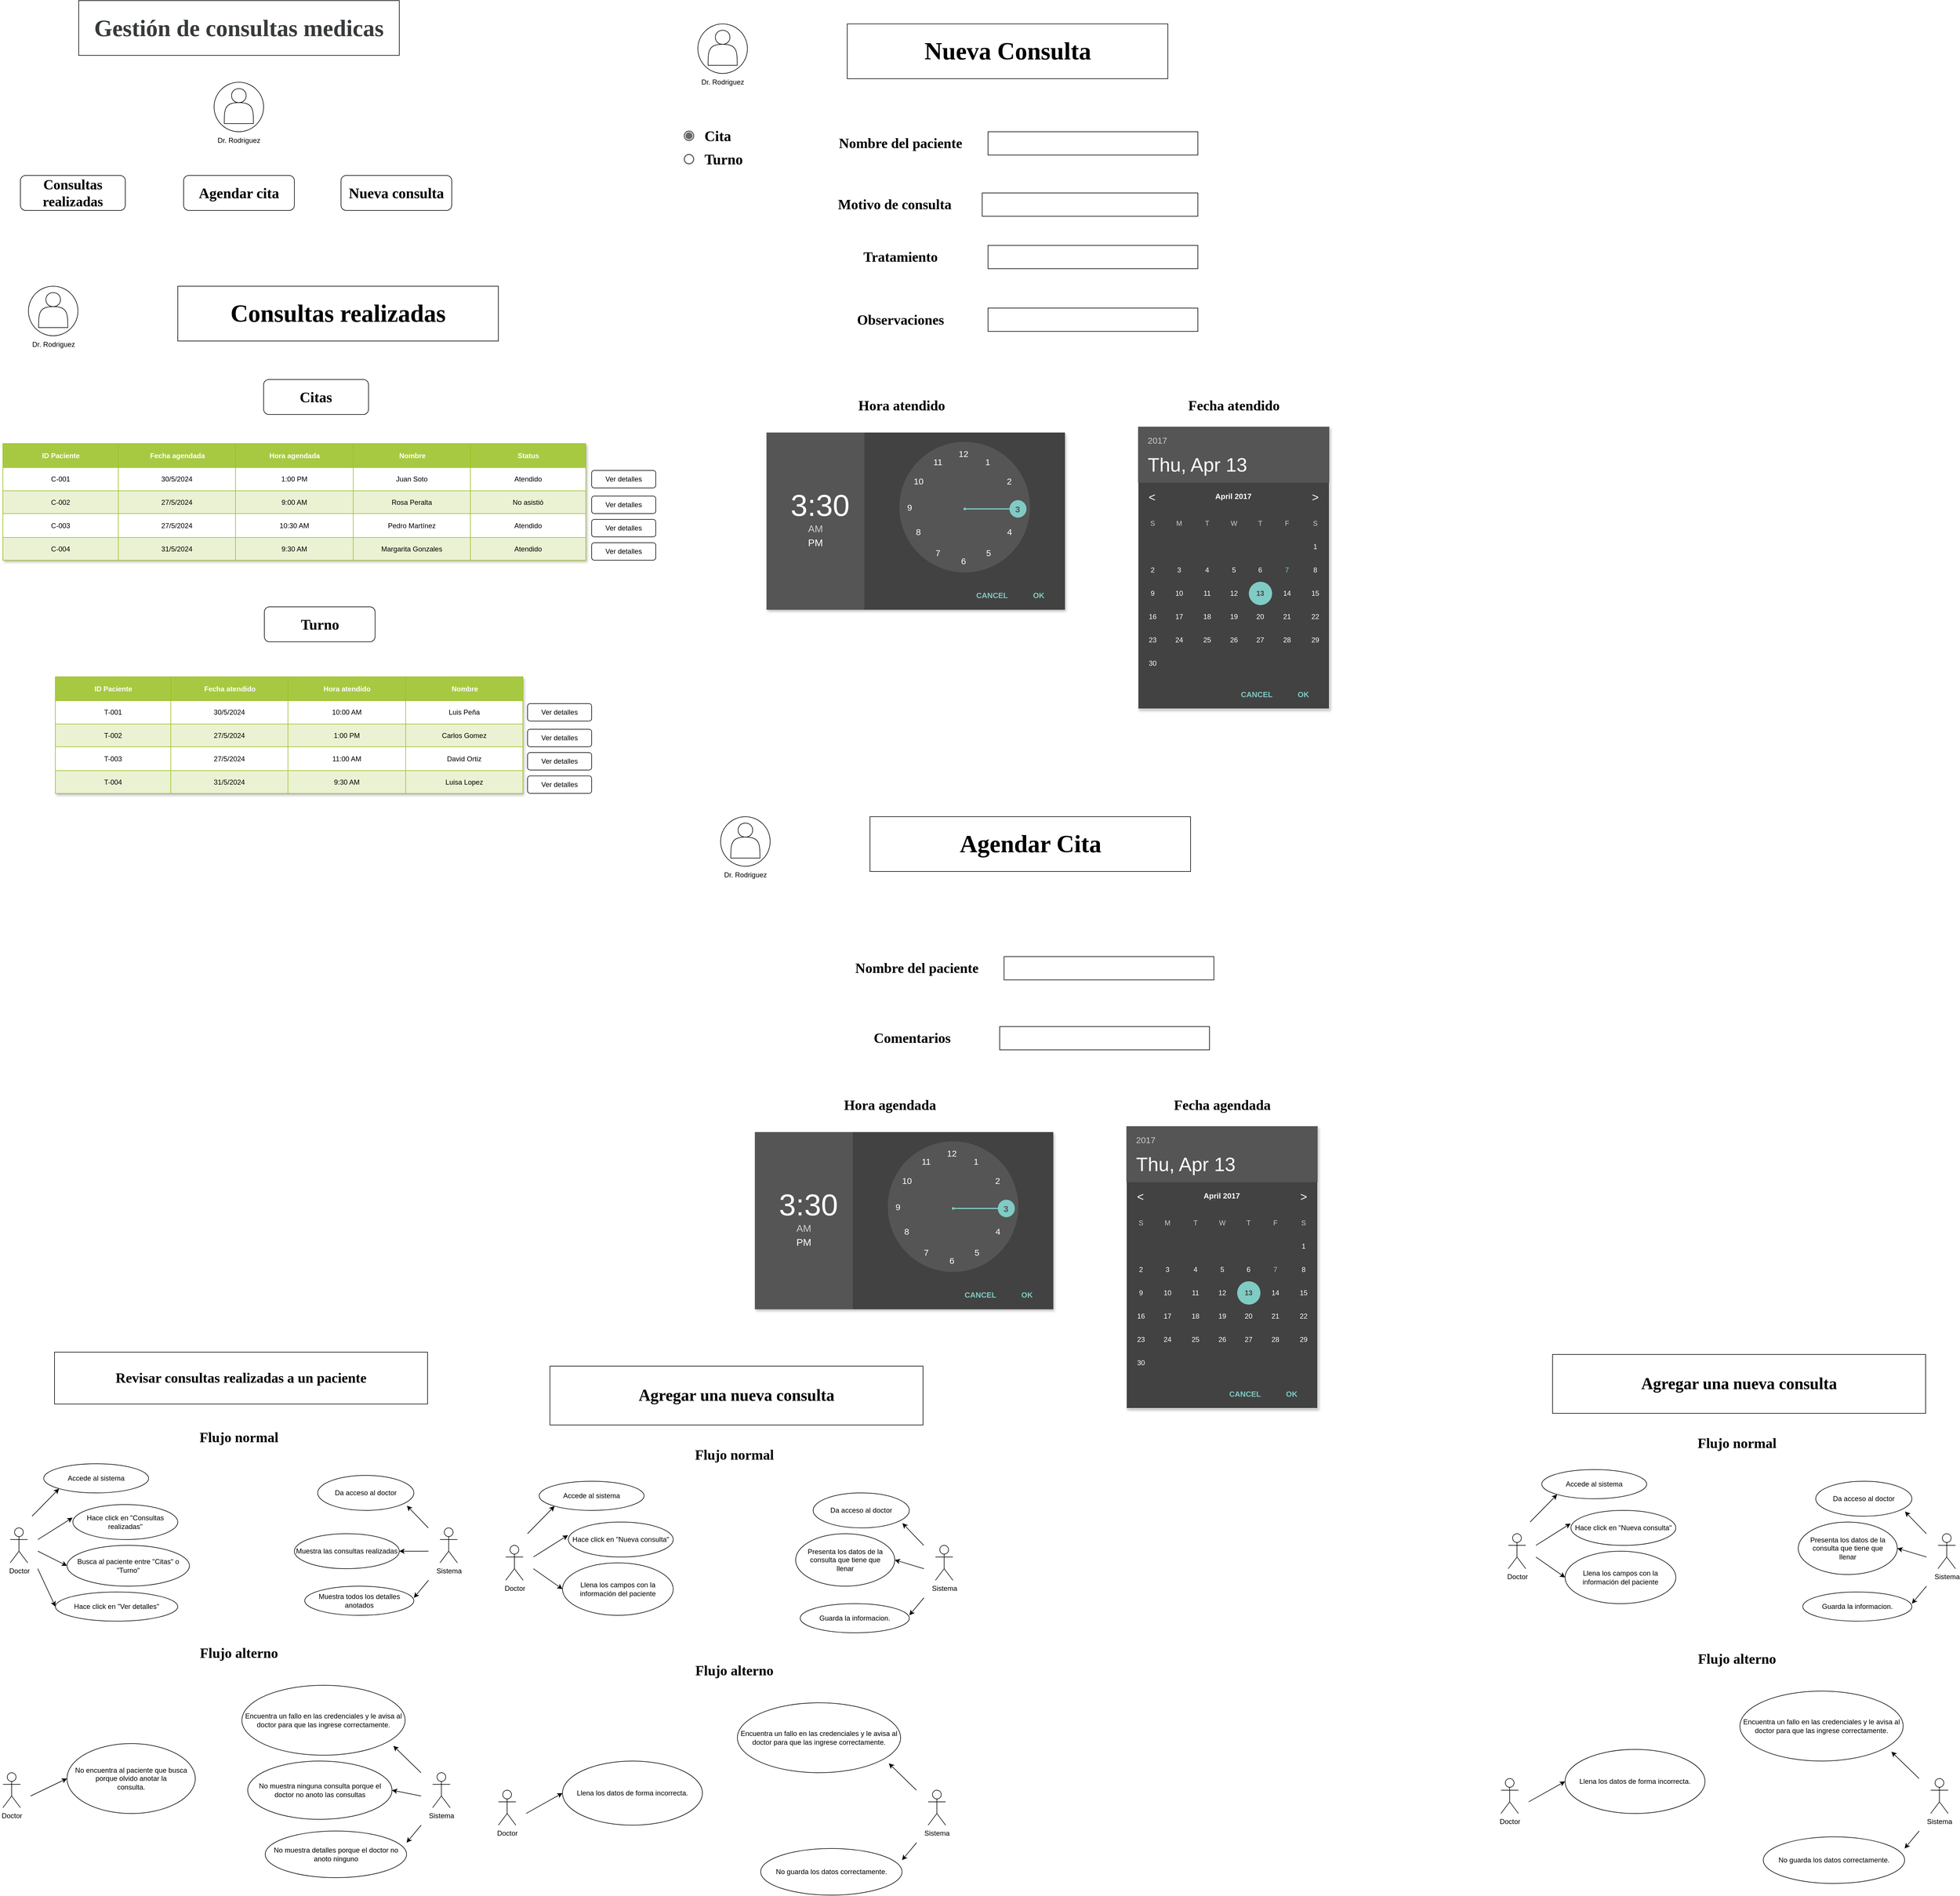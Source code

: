 <mxfile version="24.4.9" type="github">
  <diagram name="Page-1" id="xOd3cYooBrTCxfXfaoy3">
    <mxGraphModel dx="1998" dy="1133" grid="1" gridSize="10" guides="1" tooltips="1" connect="1" arrows="1" fold="1" page="1" pageScale="1" pageWidth="850" pageHeight="1100" math="0" shadow="0">
      <root>
        <mxCell id="0" />
        <mxCell id="1" parent="0" />
        <mxCell id="qs-GRtZ3yT4NtCFrbVrK-2" value="" style="ellipse;whiteSpace=wrap;html=1;aspect=fixed;" vertex="1" parent="1">
          <mxGeometry x="382.25" y="170" width="85" height="85" as="geometry" />
        </mxCell>
        <mxCell id="qs-GRtZ3yT4NtCFrbVrK-1" value="" style="shape=actor;whiteSpace=wrap;html=1;" vertex="1" parent="1">
          <mxGeometry x="399.75" y="181" width="50" height="60" as="geometry" />
        </mxCell>
        <mxCell id="qs-GRtZ3yT4NtCFrbVrK-3" value="Dr. Rodriguez" style="text;html=1;align=center;verticalAlign=middle;whiteSpace=wrap;rounded=0;" vertex="1" parent="1">
          <mxGeometry x="381" y="255" width="87.5" height="30" as="geometry" />
        </mxCell>
        <mxCell id="qs-GRtZ3yT4NtCFrbVrK-4" value="" style="rounded=0;whiteSpace=wrap;html=1;" vertex="1" parent="1">
          <mxGeometry x="150" y="30" width="550" height="94" as="geometry" />
        </mxCell>
        <mxCell id="qs-GRtZ3yT4NtCFrbVrK-5" value="&lt;h1&gt;&lt;span style=&quot;color: rgb(55, 58, 60); text-align: left; background-color: rgb(255, 255, 255);&quot;&gt;&lt;b style=&quot;&quot;&gt;&lt;font style=&quot;font-size: 40px;&quot; face=&quot;Times New Roman&quot;&gt;Gestión de consultas medicas&lt;/font&gt;&lt;/b&gt;&lt;/span&gt;&lt;/h1&gt;" style="text;html=1;align=center;verticalAlign=middle;whiteSpace=wrap;rounded=0;" vertex="1" parent="1">
          <mxGeometry x="150" y="32" width="550" height="90" as="geometry" />
        </mxCell>
        <mxCell id="qs-GRtZ3yT4NtCFrbVrK-6" value="&lt;h1&gt;&lt;font face=&quot;Times New Roman&quot;&gt;Consultas realizadas&lt;/font&gt;&lt;/h1&gt;" style="rounded=1;whiteSpace=wrap;html=1;" vertex="1" parent="1">
          <mxGeometry x="50" y="330" width="180" height="60" as="geometry" />
        </mxCell>
        <mxCell id="qs-GRtZ3yT4NtCFrbVrK-7" value="&lt;h1&gt;&lt;font style=&quot;font-size: 25px;&quot; face=&quot;Times New Roman&quot;&gt;Nueva consulta&lt;/font&gt;&lt;/h1&gt;" style="rounded=1;whiteSpace=wrap;html=1;" vertex="1" parent="1">
          <mxGeometry x="600" y="330" width="190" height="60" as="geometry" />
        </mxCell>
        <mxCell id="qs-GRtZ3yT4NtCFrbVrK-13" value="&lt;h1&gt;&lt;font style=&quot;font-size: 25px;&quot; face=&quot;Times New Roman&quot;&gt;Citas&lt;/font&gt;&lt;/h1&gt;" style="rounded=1;whiteSpace=wrap;html=1;" vertex="1" parent="1">
          <mxGeometry x="467.25" y="680" width="180" height="60" as="geometry" />
        </mxCell>
        <mxCell id="qs-GRtZ3yT4NtCFrbVrK-14" value="&lt;h1&gt;&lt;font face=&quot;Times New Roman&quot;&gt;&lt;span style=&quot;font-size: 25px;&quot;&gt;Turno&lt;/span&gt;&lt;/font&gt;&lt;/h1&gt;" style="rounded=1;whiteSpace=wrap;html=1;" vertex="1" parent="1">
          <mxGeometry x="468.5" y="1070" width="190" height="60" as="geometry" />
        </mxCell>
        <mxCell id="qs-GRtZ3yT4NtCFrbVrK-15" value="" style="group" vertex="1" connectable="0" parent="1">
          <mxGeometry x="320" y="520" width="550" height="94" as="geometry" />
        </mxCell>
        <mxCell id="qs-GRtZ3yT4NtCFrbVrK-11" value="" style="rounded=0;whiteSpace=wrap;html=1;" vertex="1" parent="qs-GRtZ3yT4NtCFrbVrK-15">
          <mxGeometry width="550" height="94" as="geometry" />
        </mxCell>
        <mxCell id="qs-GRtZ3yT4NtCFrbVrK-12" value="&lt;h1&gt;&lt;font style=&quot;font-size: 42px;&quot; face=&quot;Times New Roman&quot;&gt;Consultas realizadas&lt;/font&gt;&lt;/h1&gt;" style="text;html=1;align=center;verticalAlign=middle;whiteSpace=wrap;rounded=0;" vertex="1" parent="qs-GRtZ3yT4NtCFrbVrK-15">
          <mxGeometry y="2" width="550" height="90" as="geometry" />
        </mxCell>
        <mxCell id="qs-GRtZ3yT4NtCFrbVrK-16" value="" style="group" vertex="1" connectable="0" parent="1">
          <mxGeometry x="62.5" y="520" width="87.5" height="115" as="geometry" />
        </mxCell>
        <mxCell id="qs-GRtZ3yT4NtCFrbVrK-8" value="" style="ellipse;whiteSpace=wrap;html=1;aspect=fixed;" vertex="1" parent="qs-GRtZ3yT4NtCFrbVrK-16">
          <mxGeometry x="1.25" width="85" height="85" as="geometry" />
        </mxCell>
        <mxCell id="qs-GRtZ3yT4NtCFrbVrK-9" value="" style="shape=actor;whiteSpace=wrap;html=1;" vertex="1" parent="qs-GRtZ3yT4NtCFrbVrK-16">
          <mxGeometry x="18.75" y="11" width="50" height="60" as="geometry" />
        </mxCell>
        <mxCell id="qs-GRtZ3yT4NtCFrbVrK-10" value="Dr. Rodriguez" style="text;html=1;align=center;verticalAlign=middle;whiteSpace=wrap;rounded=0;" vertex="1" parent="qs-GRtZ3yT4NtCFrbVrK-16">
          <mxGeometry y="85" width="87.5" height="30" as="geometry" />
        </mxCell>
        <mxCell id="qs-GRtZ3yT4NtCFrbVrK-17" value="Assets" style="childLayout=tableLayout;recursiveResize=0;strokeColor=#98bf21;fillColor=#A7C942;shadow=1;" vertex="1" parent="1">
          <mxGeometry x="20" y="790" width="1000" height="200" as="geometry" />
        </mxCell>
        <mxCell id="qs-GRtZ3yT4NtCFrbVrK-18" style="shape=tableRow;horizontal=0;startSize=0;swimlaneHead=0;swimlaneBody=0;top=0;left=0;bottom=0;right=0;dropTarget=0;collapsible=0;recursiveResize=0;expand=0;fontStyle=0;strokeColor=inherit;fillColor=#ffffff;" vertex="1" parent="qs-GRtZ3yT4NtCFrbVrK-17">
          <mxGeometry width="1000" height="41" as="geometry" />
        </mxCell>
        <mxCell id="qs-GRtZ3yT4NtCFrbVrK-19" value="ID Paciente" style="connectable=0;recursiveResize=0;strokeColor=inherit;fillColor=#A7C942;align=center;fontStyle=1;fontColor=#FFFFFF;html=1;" vertex="1" parent="qs-GRtZ3yT4NtCFrbVrK-18">
          <mxGeometry width="198" height="41" as="geometry">
            <mxRectangle width="198" height="41" as="alternateBounds" />
          </mxGeometry>
        </mxCell>
        <mxCell id="qs-GRtZ3yT4NtCFrbVrK-38" value="Fecha agendada" style="connectable=0;recursiveResize=0;strokeColor=inherit;fillColor=#A7C942;align=center;fontStyle=1;fontColor=#FFFFFF;html=1;" vertex="1" parent="qs-GRtZ3yT4NtCFrbVrK-18">
          <mxGeometry x="198" width="201" height="41" as="geometry">
            <mxRectangle width="201" height="41" as="alternateBounds" />
          </mxGeometry>
        </mxCell>
        <mxCell id="qs-GRtZ3yT4NtCFrbVrK-45" value="Hora agendada" style="connectable=0;recursiveResize=0;strokeColor=inherit;fillColor=#A7C942;align=center;fontStyle=1;fontColor=#FFFFFF;html=1;" vertex="1" parent="qs-GRtZ3yT4NtCFrbVrK-18">
          <mxGeometry x="399" width="202" height="41" as="geometry">
            <mxRectangle width="202" height="41" as="alternateBounds" />
          </mxGeometry>
        </mxCell>
        <mxCell id="qs-GRtZ3yT4NtCFrbVrK-20" value="Nombre" style="connectable=0;recursiveResize=0;strokeColor=inherit;fillColor=#A7C942;align=center;fontStyle=1;fontColor=#FFFFFF;html=1;" vertex="1" parent="qs-GRtZ3yT4NtCFrbVrK-18">
          <mxGeometry x="601" width="201" height="41" as="geometry">
            <mxRectangle width="201" height="41" as="alternateBounds" />
          </mxGeometry>
        </mxCell>
        <mxCell id="qs-GRtZ3yT4NtCFrbVrK-21" value="Status" style="connectable=0;recursiveResize=0;strokeColor=inherit;fillColor=#A7C942;align=center;fontStyle=1;fontColor=#FFFFFF;html=1;" vertex="1" parent="qs-GRtZ3yT4NtCFrbVrK-18">
          <mxGeometry x="802" width="198" height="41" as="geometry">
            <mxRectangle width="198" height="41" as="alternateBounds" />
          </mxGeometry>
        </mxCell>
        <mxCell id="qs-GRtZ3yT4NtCFrbVrK-22" value="" style="shape=tableRow;horizontal=0;startSize=0;swimlaneHead=0;swimlaneBody=0;top=0;left=0;bottom=0;right=0;dropTarget=0;collapsible=0;recursiveResize=0;expand=0;fontStyle=0;strokeColor=inherit;fillColor=#ffffff;" vertex="1" parent="qs-GRtZ3yT4NtCFrbVrK-17">
          <mxGeometry y="41" width="1000" height="40" as="geometry" />
        </mxCell>
        <mxCell id="qs-GRtZ3yT4NtCFrbVrK-23" value="C-001" style="connectable=0;recursiveResize=0;strokeColor=inherit;fillColor=inherit;align=center;whiteSpace=wrap;html=1;" vertex="1" parent="qs-GRtZ3yT4NtCFrbVrK-22">
          <mxGeometry width="198" height="40" as="geometry">
            <mxRectangle width="198" height="40" as="alternateBounds" />
          </mxGeometry>
        </mxCell>
        <mxCell id="qs-GRtZ3yT4NtCFrbVrK-39" value="30/5/2024" style="connectable=0;recursiveResize=0;strokeColor=inherit;fillColor=inherit;align=center;whiteSpace=wrap;html=1;" vertex="1" parent="qs-GRtZ3yT4NtCFrbVrK-22">
          <mxGeometry x="198" width="201" height="40" as="geometry">
            <mxRectangle width="201" height="40" as="alternateBounds" />
          </mxGeometry>
        </mxCell>
        <mxCell id="qs-GRtZ3yT4NtCFrbVrK-46" value="1:00 PM" style="connectable=0;recursiveResize=0;strokeColor=inherit;fillColor=inherit;align=center;whiteSpace=wrap;html=1;" vertex="1" parent="qs-GRtZ3yT4NtCFrbVrK-22">
          <mxGeometry x="399" width="202" height="40" as="geometry">
            <mxRectangle width="202" height="40" as="alternateBounds" />
          </mxGeometry>
        </mxCell>
        <mxCell id="qs-GRtZ3yT4NtCFrbVrK-24" value="Juan Soto" style="connectable=0;recursiveResize=0;strokeColor=inherit;fillColor=inherit;align=center;whiteSpace=wrap;html=1;" vertex="1" parent="qs-GRtZ3yT4NtCFrbVrK-22">
          <mxGeometry x="601" width="201" height="40" as="geometry">
            <mxRectangle width="201" height="40" as="alternateBounds" />
          </mxGeometry>
        </mxCell>
        <mxCell id="qs-GRtZ3yT4NtCFrbVrK-25" value="Atendido" style="connectable=0;recursiveResize=0;strokeColor=inherit;fillColor=inherit;align=center;whiteSpace=wrap;html=1;" vertex="1" parent="qs-GRtZ3yT4NtCFrbVrK-22">
          <mxGeometry x="802" width="198" height="40" as="geometry">
            <mxRectangle width="198" height="40" as="alternateBounds" />
          </mxGeometry>
        </mxCell>
        <mxCell id="qs-GRtZ3yT4NtCFrbVrK-26" value="" style="shape=tableRow;horizontal=0;startSize=0;swimlaneHead=0;swimlaneBody=0;top=0;left=0;bottom=0;right=0;dropTarget=0;collapsible=0;recursiveResize=0;expand=0;fontStyle=1;strokeColor=inherit;fillColor=#EAF2D3;" vertex="1" parent="qs-GRtZ3yT4NtCFrbVrK-17">
          <mxGeometry y="81" width="1000" height="39" as="geometry" />
        </mxCell>
        <mxCell id="qs-GRtZ3yT4NtCFrbVrK-27" value="C-002" style="connectable=0;recursiveResize=0;strokeColor=inherit;fillColor=inherit;whiteSpace=wrap;html=1;" vertex="1" parent="qs-GRtZ3yT4NtCFrbVrK-26">
          <mxGeometry width="198" height="39" as="geometry">
            <mxRectangle width="198" height="39" as="alternateBounds" />
          </mxGeometry>
        </mxCell>
        <mxCell id="qs-GRtZ3yT4NtCFrbVrK-40" value="27/5/2024" style="connectable=0;recursiveResize=0;strokeColor=inherit;fillColor=inherit;whiteSpace=wrap;html=1;" vertex="1" parent="qs-GRtZ3yT4NtCFrbVrK-26">
          <mxGeometry x="198" width="201" height="39" as="geometry">
            <mxRectangle width="201" height="39" as="alternateBounds" />
          </mxGeometry>
        </mxCell>
        <mxCell id="qs-GRtZ3yT4NtCFrbVrK-47" value="9:00 AM" style="connectable=0;recursiveResize=0;strokeColor=inherit;fillColor=inherit;whiteSpace=wrap;html=1;" vertex="1" parent="qs-GRtZ3yT4NtCFrbVrK-26">
          <mxGeometry x="399" width="202" height="39" as="geometry">
            <mxRectangle width="202" height="39" as="alternateBounds" />
          </mxGeometry>
        </mxCell>
        <mxCell id="qs-GRtZ3yT4NtCFrbVrK-28" value="Rosa Peralta" style="connectable=0;recursiveResize=0;strokeColor=inherit;fillColor=inherit;whiteSpace=wrap;html=1;" vertex="1" parent="qs-GRtZ3yT4NtCFrbVrK-26">
          <mxGeometry x="601" width="201" height="39" as="geometry">
            <mxRectangle width="201" height="39" as="alternateBounds" />
          </mxGeometry>
        </mxCell>
        <mxCell id="qs-GRtZ3yT4NtCFrbVrK-29" value="No asistió" style="connectable=0;recursiveResize=0;strokeColor=inherit;fillColor=inherit;whiteSpace=wrap;html=1;" vertex="1" parent="qs-GRtZ3yT4NtCFrbVrK-26">
          <mxGeometry x="802" width="198" height="39" as="geometry">
            <mxRectangle width="198" height="39" as="alternateBounds" />
          </mxGeometry>
        </mxCell>
        <mxCell id="qs-GRtZ3yT4NtCFrbVrK-30" value="" style="shape=tableRow;horizontal=0;startSize=0;swimlaneHead=0;swimlaneBody=0;top=0;left=0;bottom=0;right=0;dropTarget=0;collapsible=0;recursiveResize=0;expand=0;fontStyle=0;strokeColor=inherit;fillColor=#ffffff;" vertex="1" parent="qs-GRtZ3yT4NtCFrbVrK-17">
          <mxGeometry y="120" width="1000" height="41" as="geometry" />
        </mxCell>
        <mxCell id="qs-GRtZ3yT4NtCFrbVrK-31" value="C-003" style="connectable=0;recursiveResize=0;strokeColor=inherit;fillColor=inherit;fontStyle=0;align=center;whiteSpace=wrap;html=1;" vertex="1" parent="qs-GRtZ3yT4NtCFrbVrK-30">
          <mxGeometry width="198" height="41" as="geometry">
            <mxRectangle width="198" height="41" as="alternateBounds" />
          </mxGeometry>
        </mxCell>
        <mxCell id="qs-GRtZ3yT4NtCFrbVrK-41" value="27/5/2024" style="connectable=0;recursiveResize=0;strokeColor=inherit;fillColor=inherit;fontStyle=0;align=center;whiteSpace=wrap;html=1;" vertex="1" parent="qs-GRtZ3yT4NtCFrbVrK-30">
          <mxGeometry x="198" width="201" height="41" as="geometry">
            <mxRectangle width="201" height="41" as="alternateBounds" />
          </mxGeometry>
        </mxCell>
        <mxCell id="qs-GRtZ3yT4NtCFrbVrK-48" value="10:30 AM" style="connectable=0;recursiveResize=0;strokeColor=inherit;fillColor=inherit;fontStyle=0;align=center;whiteSpace=wrap;html=1;" vertex="1" parent="qs-GRtZ3yT4NtCFrbVrK-30">
          <mxGeometry x="399" width="202" height="41" as="geometry">
            <mxRectangle width="202" height="41" as="alternateBounds" />
          </mxGeometry>
        </mxCell>
        <mxCell id="qs-GRtZ3yT4NtCFrbVrK-32" value="Pedro Martínez" style="connectable=0;recursiveResize=0;strokeColor=inherit;fillColor=inherit;fontStyle=0;align=center;whiteSpace=wrap;html=1;" vertex="1" parent="qs-GRtZ3yT4NtCFrbVrK-30">
          <mxGeometry x="601" width="201" height="41" as="geometry">
            <mxRectangle width="201" height="41" as="alternateBounds" />
          </mxGeometry>
        </mxCell>
        <mxCell id="qs-GRtZ3yT4NtCFrbVrK-33" value="Atendido" style="connectable=0;recursiveResize=0;strokeColor=inherit;fillColor=inherit;fontStyle=0;align=center;whiteSpace=wrap;html=1;" vertex="1" parent="qs-GRtZ3yT4NtCFrbVrK-30">
          <mxGeometry x="802" width="198" height="41" as="geometry">
            <mxRectangle width="198" height="41" as="alternateBounds" />
          </mxGeometry>
        </mxCell>
        <mxCell id="qs-GRtZ3yT4NtCFrbVrK-34" value="" style="shape=tableRow;horizontal=0;startSize=0;swimlaneHead=0;swimlaneBody=0;top=0;left=0;bottom=0;right=0;dropTarget=0;collapsible=0;recursiveResize=0;expand=0;fontStyle=1;strokeColor=inherit;fillColor=#EAF2D3;" vertex="1" parent="qs-GRtZ3yT4NtCFrbVrK-17">
          <mxGeometry y="161" width="1000" height="39" as="geometry" />
        </mxCell>
        <mxCell id="qs-GRtZ3yT4NtCFrbVrK-35" value="C-004" style="connectable=0;recursiveResize=0;strokeColor=inherit;fillColor=inherit;whiteSpace=wrap;html=1;" vertex="1" parent="qs-GRtZ3yT4NtCFrbVrK-34">
          <mxGeometry width="198" height="39" as="geometry">
            <mxRectangle width="198" height="39" as="alternateBounds" />
          </mxGeometry>
        </mxCell>
        <mxCell id="qs-GRtZ3yT4NtCFrbVrK-42" value="31/5/2024" style="connectable=0;recursiveResize=0;strokeColor=inherit;fillColor=inherit;whiteSpace=wrap;html=1;" vertex="1" parent="qs-GRtZ3yT4NtCFrbVrK-34">
          <mxGeometry x="198" width="201" height="39" as="geometry">
            <mxRectangle width="201" height="39" as="alternateBounds" />
          </mxGeometry>
        </mxCell>
        <mxCell id="qs-GRtZ3yT4NtCFrbVrK-49" value="9:30 AM" style="connectable=0;recursiveResize=0;strokeColor=inherit;fillColor=inherit;whiteSpace=wrap;html=1;" vertex="1" parent="qs-GRtZ3yT4NtCFrbVrK-34">
          <mxGeometry x="399" width="202" height="39" as="geometry">
            <mxRectangle width="202" height="39" as="alternateBounds" />
          </mxGeometry>
        </mxCell>
        <mxCell id="qs-GRtZ3yT4NtCFrbVrK-36" value="Margarita Gonzales" style="connectable=0;recursiveResize=0;strokeColor=inherit;fillColor=inherit;whiteSpace=wrap;html=1;" vertex="1" parent="qs-GRtZ3yT4NtCFrbVrK-34">
          <mxGeometry x="601" width="201" height="39" as="geometry">
            <mxRectangle width="201" height="39" as="alternateBounds" />
          </mxGeometry>
        </mxCell>
        <mxCell id="qs-GRtZ3yT4NtCFrbVrK-37" value="Atendido" style="connectable=0;recursiveResize=0;strokeColor=inherit;fillColor=inherit;whiteSpace=wrap;html=1;" vertex="1" parent="qs-GRtZ3yT4NtCFrbVrK-34">
          <mxGeometry x="802" width="198" height="39" as="geometry">
            <mxRectangle width="198" height="39" as="alternateBounds" />
          </mxGeometry>
        </mxCell>
        <mxCell id="qs-GRtZ3yT4NtCFrbVrK-43" value="Ver detalles" style="rounded=1;whiteSpace=wrap;html=1;" vertex="1" parent="1">
          <mxGeometry x="1030" y="836" width="110" height="30" as="geometry" />
        </mxCell>
        <mxCell id="qs-GRtZ3yT4NtCFrbVrK-50" value="Ver detalles" style="rounded=1;whiteSpace=wrap;html=1;" vertex="1" parent="1">
          <mxGeometry x="1030" y="880" width="110" height="30" as="geometry" />
        </mxCell>
        <mxCell id="qs-GRtZ3yT4NtCFrbVrK-51" value="Ver detalles" style="rounded=1;whiteSpace=wrap;html=1;" vertex="1" parent="1">
          <mxGeometry x="1030" y="920" width="110" height="30" as="geometry" />
        </mxCell>
        <mxCell id="qs-GRtZ3yT4NtCFrbVrK-52" value="Ver detalles" style="rounded=1;whiteSpace=wrap;html=1;" vertex="1" parent="1">
          <mxGeometry x="1030" y="960" width="110" height="30" as="geometry" />
        </mxCell>
        <mxCell id="qs-GRtZ3yT4NtCFrbVrK-53" value="Assets" style="childLayout=tableLayout;recursiveResize=0;strokeColor=#98bf21;fillColor=#A7C942;shadow=1;" vertex="1" parent="1">
          <mxGeometry x="110" y="1190" width="802" height="200" as="geometry" />
        </mxCell>
        <mxCell id="qs-GRtZ3yT4NtCFrbVrK-54" style="shape=tableRow;horizontal=0;startSize=0;swimlaneHead=0;swimlaneBody=0;top=0;left=0;bottom=0;right=0;dropTarget=0;collapsible=0;recursiveResize=0;expand=0;fontStyle=0;strokeColor=inherit;fillColor=#ffffff;" vertex="1" parent="qs-GRtZ3yT4NtCFrbVrK-53">
          <mxGeometry width="802" height="41" as="geometry" />
        </mxCell>
        <mxCell id="qs-GRtZ3yT4NtCFrbVrK-55" value="ID Paciente" style="connectable=0;recursiveResize=0;strokeColor=inherit;fillColor=#A7C942;align=center;fontStyle=1;fontColor=#FFFFFF;html=1;" vertex="1" parent="qs-GRtZ3yT4NtCFrbVrK-54">
          <mxGeometry width="198" height="41" as="geometry">
            <mxRectangle width="198" height="41" as="alternateBounds" />
          </mxGeometry>
        </mxCell>
        <mxCell id="qs-GRtZ3yT4NtCFrbVrK-56" value="Fecha atendido" style="connectable=0;recursiveResize=0;strokeColor=inherit;fillColor=#A7C942;align=center;fontStyle=1;fontColor=#FFFFFF;html=1;" vertex="1" parent="qs-GRtZ3yT4NtCFrbVrK-54">
          <mxGeometry x="198" width="201" height="41" as="geometry">
            <mxRectangle width="201" height="41" as="alternateBounds" />
          </mxGeometry>
        </mxCell>
        <mxCell id="qs-GRtZ3yT4NtCFrbVrK-57" value="Hora atendido" style="connectable=0;recursiveResize=0;strokeColor=inherit;fillColor=#A7C942;align=center;fontStyle=1;fontColor=#FFFFFF;html=1;" vertex="1" parent="qs-GRtZ3yT4NtCFrbVrK-54">
          <mxGeometry x="399" width="202" height="41" as="geometry">
            <mxRectangle width="202" height="41" as="alternateBounds" />
          </mxGeometry>
        </mxCell>
        <mxCell id="qs-GRtZ3yT4NtCFrbVrK-58" value="Nombre" style="connectable=0;recursiveResize=0;strokeColor=inherit;fillColor=#A7C942;align=center;fontStyle=1;fontColor=#FFFFFF;html=1;" vertex="1" parent="qs-GRtZ3yT4NtCFrbVrK-54">
          <mxGeometry x="601" width="201" height="41" as="geometry">
            <mxRectangle width="201" height="41" as="alternateBounds" />
          </mxGeometry>
        </mxCell>
        <mxCell id="qs-GRtZ3yT4NtCFrbVrK-60" value="" style="shape=tableRow;horizontal=0;startSize=0;swimlaneHead=0;swimlaneBody=0;top=0;left=0;bottom=0;right=0;dropTarget=0;collapsible=0;recursiveResize=0;expand=0;fontStyle=0;strokeColor=inherit;fillColor=#ffffff;" vertex="1" parent="qs-GRtZ3yT4NtCFrbVrK-53">
          <mxGeometry y="41" width="802" height="40" as="geometry" />
        </mxCell>
        <mxCell id="qs-GRtZ3yT4NtCFrbVrK-61" value="T-001" style="connectable=0;recursiveResize=0;strokeColor=inherit;fillColor=inherit;align=center;whiteSpace=wrap;html=1;" vertex="1" parent="qs-GRtZ3yT4NtCFrbVrK-60">
          <mxGeometry width="198" height="40" as="geometry">
            <mxRectangle width="198" height="40" as="alternateBounds" />
          </mxGeometry>
        </mxCell>
        <mxCell id="qs-GRtZ3yT4NtCFrbVrK-62" value="30/5/2024" style="connectable=0;recursiveResize=0;strokeColor=inherit;fillColor=inherit;align=center;whiteSpace=wrap;html=1;" vertex="1" parent="qs-GRtZ3yT4NtCFrbVrK-60">
          <mxGeometry x="198" width="201" height="40" as="geometry">
            <mxRectangle width="201" height="40" as="alternateBounds" />
          </mxGeometry>
        </mxCell>
        <mxCell id="qs-GRtZ3yT4NtCFrbVrK-63" value="10:00 AM" style="connectable=0;recursiveResize=0;strokeColor=inherit;fillColor=inherit;align=center;whiteSpace=wrap;html=1;" vertex="1" parent="qs-GRtZ3yT4NtCFrbVrK-60">
          <mxGeometry x="399" width="202" height="40" as="geometry">
            <mxRectangle width="202" height="40" as="alternateBounds" />
          </mxGeometry>
        </mxCell>
        <mxCell id="qs-GRtZ3yT4NtCFrbVrK-64" value="Luis Peña" style="connectable=0;recursiveResize=0;strokeColor=inherit;fillColor=inherit;align=center;whiteSpace=wrap;html=1;" vertex="1" parent="qs-GRtZ3yT4NtCFrbVrK-60">
          <mxGeometry x="601" width="201" height="40" as="geometry">
            <mxRectangle width="201" height="40" as="alternateBounds" />
          </mxGeometry>
        </mxCell>
        <mxCell id="qs-GRtZ3yT4NtCFrbVrK-66" value="" style="shape=tableRow;horizontal=0;startSize=0;swimlaneHead=0;swimlaneBody=0;top=0;left=0;bottom=0;right=0;dropTarget=0;collapsible=0;recursiveResize=0;expand=0;fontStyle=1;strokeColor=inherit;fillColor=#EAF2D3;" vertex="1" parent="qs-GRtZ3yT4NtCFrbVrK-53">
          <mxGeometry y="81" width="802" height="39" as="geometry" />
        </mxCell>
        <mxCell id="qs-GRtZ3yT4NtCFrbVrK-67" value="T-002" style="connectable=0;recursiveResize=0;strokeColor=inherit;fillColor=inherit;whiteSpace=wrap;html=1;" vertex="1" parent="qs-GRtZ3yT4NtCFrbVrK-66">
          <mxGeometry width="198" height="39" as="geometry">
            <mxRectangle width="198" height="39" as="alternateBounds" />
          </mxGeometry>
        </mxCell>
        <mxCell id="qs-GRtZ3yT4NtCFrbVrK-68" value="27/5/2024" style="connectable=0;recursiveResize=0;strokeColor=inherit;fillColor=inherit;whiteSpace=wrap;html=1;" vertex="1" parent="qs-GRtZ3yT4NtCFrbVrK-66">
          <mxGeometry x="198" width="201" height="39" as="geometry">
            <mxRectangle width="201" height="39" as="alternateBounds" />
          </mxGeometry>
        </mxCell>
        <mxCell id="qs-GRtZ3yT4NtCFrbVrK-69" value="1:00 PM" style="connectable=0;recursiveResize=0;strokeColor=inherit;fillColor=inherit;whiteSpace=wrap;html=1;" vertex="1" parent="qs-GRtZ3yT4NtCFrbVrK-66">
          <mxGeometry x="399" width="202" height="39" as="geometry">
            <mxRectangle width="202" height="39" as="alternateBounds" />
          </mxGeometry>
        </mxCell>
        <mxCell id="qs-GRtZ3yT4NtCFrbVrK-70" value="Carlos Gomez" style="connectable=0;recursiveResize=0;strokeColor=inherit;fillColor=inherit;whiteSpace=wrap;html=1;" vertex="1" parent="qs-GRtZ3yT4NtCFrbVrK-66">
          <mxGeometry x="601" width="201" height="39" as="geometry">
            <mxRectangle width="201" height="39" as="alternateBounds" />
          </mxGeometry>
        </mxCell>
        <mxCell id="qs-GRtZ3yT4NtCFrbVrK-72" value="" style="shape=tableRow;horizontal=0;startSize=0;swimlaneHead=0;swimlaneBody=0;top=0;left=0;bottom=0;right=0;dropTarget=0;collapsible=0;recursiveResize=0;expand=0;fontStyle=0;strokeColor=inherit;fillColor=#ffffff;" vertex="1" parent="qs-GRtZ3yT4NtCFrbVrK-53">
          <mxGeometry y="120" width="802" height="41" as="geometry" />
        </mxCell>
        <mxCell id="qs-GRtZ3yT4NtCFrbVrK-73" value="T-003" style="connectable=0;recursiveResize=0;strokeColor=inherit;fillColor=inherit;fontStyle=0;align=center;whiteSpace=wrap;html=1;" vertex="1" parent="qs-GRtZ3yT4NtCFrbVrK-72">
          <mxGeometry width="198" height="41" as="geometry">
            <mxRectangle width="198" height="41" as="alternateBounds" />
          </mxGeometry>
        </mxCell>
        <mxCell id="qs-GRtZ3yT4NtCFrbVrK-74" value="27/5/2024" style="connectable=0;recursiveResize=0;strokeColor=inherit;fillColor=inherit;fontStyle=0;align=center;whiteSpace=wrap;html=1;" vertex="1" parent="qs-GRtZ3yT4NtCFrbVrK-72">
          <mxGeometry x="198" width="201" height="41" as="geometry">
            <mxRectangle width="201" height="41" as="alternateBounds" />
          </mxGeometry>
        </mxCell>
        <mxCell id="qs-GRtZ3yT4NtCFrbVrK-75" value="11:00 AM" style="connectable=0;recursiveResize=0;strokeColor=inherit;fillColor=inherit;fontStyle=0;align=center;whiteSpace=wrap;html=1;" vertex="1" parent="qs-GRtZ3yT4NtCFrbVrK-72">
          <mxGeometry x="399" width="202" height="41" as="geometry">
            <mxRectangle width="202" height="41" as="alternateBounds" />
          </mxGeometry>
        </mxCell>
        <mxCell id="qs-GRtZ3yT4NtCFrbVrK-76" value="David Ortiz" style="connectable=0;recursiveResize=0;strokeColor=inherit;fillColor=inherit;fontStyle=0;align=center;whiteSpace=wrap;html=1;" vertex="1" parent="qs-GRtZ3yT4NtCFrbVrK-72">
          <mxGeometry x="601" width="201" height="41" as="geometry">
            <mxRectangle width="201" height="41" as="alternateBounds" />
          </mxGeometry>
        </mxCell>
        <mxCell id="qs-GRtZ3yT4NtCFrbVrK-78" value="" style="shape=tableRow;horizontal=0;startSize=0;swimlaneHead=0;swimlaneBody=0;top=0;left=0;bottom=0;right=0;dropTarget=0;collapsible=0;recursiveResize=0;expand=0;fontStyle=1;strokeColor=inherit;fillColor=#EAF2D3;" vertex="1" parent="qs-GRtZ3yT4NtCFrbVrK-53">
          <mxGeometry y="161" width="802" height="39" as="geometry" />
        </mxCell>
        <mxCell id="qs-GRtZ3yT4NtCFrbVrK-79" value="T-004" style="connectable=0;recursiveResize=0;strokeColor=inherit;fillColor=inherit;whiteSpace=wrap;html=1;" vertex="1" parent="qs-GRtZ3yT4NtCFrbVrK-78">
          <mxGeometry width="198" height="39" as="geometry">
            <mxRectangle width="198" height="39" as="alternateBounds" />
          </mxGeometry>
        </mxCell>
        <mxCell id="qs-GRtZ3yT4NtCFrbVrK-80" value="31/5/2024" style="connectable=0;recursiveResize=0;strokeColor=inherit;fillColor=inherit;whiteSpace=wrap;html=1;" vertex="1" parent="qs-GRtZ3yT4NtCFrbVrK-78">
          <mxGeometry x="198" width="201" height="39" as="geometry">
            <mxRectangle width="201" height="39" as="alternateBounds" />
          </mxGeometry>
        </mxCell>
        <mxCell id="qs-GRtZ3yT4NtCFrbVrK-81" value="9:30 AM" style="connectable=0;recursiveResize=0;strokeColor=inherit;fillColor=inherit;whiteSpace=wrap;html=1;" vertex="1" parent="qs-GRtZ3yT4NtCFrbVrK-78">
          <mxGeometry x="399" width="202" height="39" as="geometry">
            <mxRectangle width="202" height="39" as="alternateBounds" />
          </mxGeometry>
        </mxCell>
        <mxCell id="qs-GRtZ3yT4NtCFrbVrK-82" value="Luisa Lopez" style="connectable=0;recursiveResize=0;strokeColor=inherit;fillColor=inherit;whiteSpace=wrap;html=1;" vertex="1" parent="qs-GRtZ3yT4NtCFrbVrK-78">
          <mxGeometry x="601" width="201" height="39" as="geometry">
            <mxRectangle width="201" height="39" as="alternateBounds" />
          </mxGeometry>
        </mxCell>
        <mxCell id="qs-GRtZ3yT4NtCFrbVrK-84" value="Ver detalles" style="rounded=1;whiteSpace=wrap;html=1;" vertex="1" parent="1">
          <mxGeometry x="920" y="1236" width="110" height="30" as="geometry" />
        </mxCell>
        <mxCell id="qs-GRtZ3yT4NtCFrbVrK-85" value="Ver detalles" style="rounded=1;whiteSpace=wrap;html=1;" vertex="1" parent="1">
          <mxGeometry x="920" y="1280" width="110" height="30" as="geometry" />
        </mxCell>
        <mxCell id="qs-GRtZ3yT4NtCFrbVrK-86" value="Ver detalles" style="rounded=1;whiteSpace=wrap;html=1;" vertex="1" parent="1">
          <mxGeometry x="920" y="1320" width="110" height="30" as="geometry" />
        </mxCell>
        <mxCell id="qs-GRtZ3yT4NtCFrbVrK-87" value="Ver detalles" style="rounded=1;whiteSpace=wrap;html=1;" vertex="1" parent="1">
          <mxGeometry x="920" y="1360" width="110" height="30" as="geometry" />
        </mxCell>
        <mxCell id="qs-GRtZ3yT4NtCFrbVrK-88" value="" style="group" vertex="1" connectable="0" parent="1">
          <mxGeometry x="1468.5" y="70" width="550" height="94" as="geometry" />
        </mxCell>
        <mxCell id="qs-GRtZ3yT4NtCFrbVrK-89" value="" style="rounded=0;whiteSpace=wrap;html=1;" vertex="1" parent="qs-GRtZ3yT4NtCFrbVrK-88">
          <mxGeometry width="550" height="94" as="geometry" />
        </mxCell>
        <mxCell id="qs-GRtZ3yT4NtCFrbVrK-90" value="&lt;h1&gt;&lt;font style=&quot;font-size: 42px;&quot; face=&quot;Times New Roman&quot;&gt;Nueva Consulta&lt;/font&gt;&lt;/h1&gt;" style="text;html=1;align=center;verticalAlign=middle;whiteSpace=wrap;rounded=0;" vertex="1" parent="qs-GRtZ3yT4NtCFrbVrK-88">
          <mxGeometry y="2" width="550" height="90" as="geometry" />
        </mxCell>
        <mxCell id="qs-GRtZ3yT4NtCFrbVrK-91" value="" style="group" vertex="1" connectable="0" parent="1">
          <mxGeometry x="1211" y="70" width="87.5" height="115" as="geometry" />
        </mxCell>
        <mxCell id="qs-GRtZ3yT4NtCFrbVrK-92" value="" style="ellipse;whiteSpace=wrap;html=1;aspect=fixed;" vertex="1" parent="qs-GRtZ3yT4NtCFrbVrK-91">
          <mxGeometry x="1.25" width="85" height="85" as="geometry" />
        </mxCell>
        <mxCell id="qs-GRtZ3yT4NtCFrbVrK-93" value="" style="shape=actor;whiteSpace=wrap;html=1;" vertex="1" parent="qs-GRtZ3yT4NtCFrbVrK-91">
          <mxGeometry x="18.75" y="11" width="50" height="60" as="geometry" />
        </mxCell>
        <mxCell id="qs-GRtZ3yT4NtCFrbVrK-94" value="Dr. Rodriguez" style="text;html=1;align=center;verticalAlign=middle;whiteSpace=wrap;rounded=0;" vertex="1" parent="qs-GRtZ3yT4NtCFrbVrK-91">
          <mxGeometry y="85" width="87.5" height="30" as="geometry" />
        </mxCell>
        <mxCell id="qs-GRtZ3yT4NtCFrbVrK-95" value="" style="rounded=0;whiteSpace=wrap;html=1;" vertex="1" parent="1">
          <mxGeometry x="1710" y="255" width="360" height="40" as="geometry" />
        </mxCell>
        <mxCell id="qs-GRtZ3yT4NtCFrbVrK-96" value="&lt;h1&gt;&lt;font face=&quot;Times New Roman&quot;&gt;Nombre del paciente&lt;/font&gt;&lt;/h1&gt;" style="text;html=1;align=center;verticalAlign=middle;whiteSpace=wrap;rounded=0;" vertex="1" parent="1">
          <mxGeometry x="1440" y="260" width="240" height="30" as="geometry" />
        </mxCell>
        <mxCell id="qs-GRtZ3yT4NtCFrbVrK-97" value="&lt;h1&gt;&lt;font face=&quot;Times New Roman&quot;&gt;&lt;span style=&quot;font-size: 25px;&quot;&gt;Agendar cita&lt;/span&gt;&lt;/font&gt;&lt;/h1&gt;" style="rounded=1;whiteSpace=wrap;html=1;" vertex="1" parent="1">
          <mxGeometry x="330" y="330" width="190" height="60" as="geometry" />
        </mxCell>
        <mxCell id="qs-GRtZ3yT4NtCFrbVrK-155" value="" style="dashed=0;labelPosition=right;align=left;shape=mxgraph.gmdl.radiobutton;strokeColor=#676767;fillColor=#676767;strokeWidth=2;aspect=fixed;sketch=0;html=1;" vertex="1" parent="1">
          <mxGeometry x="1189" y="254" width="16" height="16" as="geometry" />
        </mxCell>
        <mxCell id="qs-GRtZ3yT4NtCFrbVrK-156" value="" style="dashed=0;labelPosition=right;align=left;shape=mxgraph.gmdl.radiobutton;strokeColor=#666666;fillColor=none;strokeWidth=2;aspect=fixed;sketch=0;html=1;" vertex="1" parent="1">
          <mxGeometry x="1189" y="294" width="16" height="16" as="geometry" />
        </mxCell>
        <mxCell id="qs-GRtZ3yT4NtCFrbVrK-157" value="&lt;h1&gt;&lt;font style=&quot;font-size: 25px;&quot; face=&quot;Times New Roman&quot;&gt;Cita&lt;/font&gt;&lt;/h1&gt;" style="text;html=1;align=center;verticalAlign=middle;resizable=0;points=[];autosize=1;strokeColor=none;fillColor=none;" vertex="1" parent="1">
          <mxGeometry x="1211" y="222" width="70" height="80" as="geometry" />
        </mxCell>
        <mxCell id="qs-GRtZ3yT4NtCFrbVrK-159" value="&lt;h1&gt;&lt;font face=&quot;Times New Roman&quot;&gt;&lt;span style=&quot;font-size: 25px;&quot;&gt;Turno&lt;/span&gt;&lt;/font&gt;&lt;/h1&gt;" style="text;html=1;align=center;verticalAlign=middle;resizable=0;points=[];autosize=1;strokeColor=none;fillColor=none;" vertex="1" parent="1">
          <mxGeometry x="1211" y="262" width="90" height="80" as="geometry" />
        </mxCell>
        <mxCell id="qs-GRtZ3yT4NtCFrbVrK-161" value="&lt;h1&gt;&lt;font face=&quot;Times New Roman&quot;&gt;Hora atendido&lt;/font&gt;&lt;/h1&gt;" style="text;html=1;align=center;verticalAlign=middle;whiteSpace=wrap;rounded=0;" vertex="1" parent="1">
          <mxGeometry x="1441.5" y="710" width="240" height="30" as="geometry" />
        </mxCell>
        <mxCell id="qs-GRtZ3yT4NtCFrbVrK-163" value="&lt;h1&gt;&lt;font face=&quot;Times New Roman&quot;&gt;Fecha atendido&lt;/font&gt;&lt;/h1&gt;" style="text;html=1;align=center;verticalAlign=middle;whiteSpace=wrap;rounded=0;" vertex="1" parent="1">
          <mxGeometry x="2011.5" y="710" width="240" height="30" as="geometry" />
        </mxCell>
        <mxCell id="qs-GRtZ3yT4NtCFrbVrK-164" value="" style="shape=rect;fillColor=#424242;strokeColor=none;shadow=1;aspect=fixed;" vertex="1" parent="1">
          <mxGeometry x="1330" y="771" width="512" height="304" as="geometry" />
        </mxCell>
        <mxCell id="qs-GRtZ3yT4NtCFrbVrK-165" value="3:30" style="shape=rect;fillColor=#555555;fontColor=#ffffff;strokeColor=none;align=center;spacing=0;fontSize=52;verticalAlign=middle;spacingBottom=54;spacingLeft=16;whiteSpace=wrap;html=1;" vertex="1" parent="qs-GRtZ3yT4NtCFrbVrK-164">
          <mxGeometry width="168" height="304" as="geometry" />
        </mxCell>
        <mxCell id="qs-GRtZ3yT4NtCFrbVrK-166" value="AM" style="text;verticalAlign=middle;align=center;fontColor=#ffffff;fontSize=17;fontStyle=0;textOpacity=70;html=1;whiteSpace=wrap;" vertex="1" parent="qs-GRtZ3yT4NtCFrbVrK-165">
          <mxGeometry y="146" width="168" height="40" as="geometry" />
        </mxCell>
        <mxCell id="qs-GRtZ3yT4NtCFrbVrK-167" value="PM" style="text;verticalAlign=middle;align=center;fontColor=#ffffff;fontSize=17;html=1;whiteSpace=wrap;" vertex="1" parent="qs-GRtZ3yT4NtCFrbVrK-165">
          <mxGeometry y="170" width="168" height="40" as="geometry" />
        </mxCell>
        <mxCell id="qs-GRtZ3yT4NtCFrbVrK-168" value="" style="shape=ellipse;fillColor=#555555;strokeColor=none;whiteSpace=wrap;html=1;" vertex="1" parent="qs-GRtZ3yT4NtCFrbVrK-164">
          <mxGeometry x="228" y="16" width="224" height="224" as="geometry" />
        </mxCell>
        <mxCell id="qs-GRtZ3yT4NtCFrbVrK-169" value="3" style="dashed=0;shape=mxgraph.gmdl.time_picker;fillColor=#80CBC4;strokeColor=#80CBC4;verticalAlign=middle;align=right;fontColor=#555555;strokeWidth=2;spacingRight=9;fontSize=15;fontStyle=1;whiteSpace=wrap;html=1;" vertex="1" parent="qs-GRtZ3yT4NtCFrbVrK-168">
          <mxGeometry x="110" y="100" width="108" height="30" as="geometry" />
        </mxCell>
        <mxCell id="qs-GRtZ3yT4NtCFrbVrK-170" value="1" style="text;verticalAlign=middle;align=center;fontColor=#ffffff;fontSize=15;whiteSpace=wrap;html=1;" vertex="1" parent="qs-GRtZ3yT4NtCFrbVrK-164">
          <mxGeometry x="355" y="30" width="49" height="40" as="geometry" />
        </mxCell>
        <mxCell id="qs-GRtZ3yT4NtCFrbVrK-171" value="2" style="text;verticalAlign=middle;align=center;fontColor=#ffffff;fontSize=15;whiteSpace=wrap;html=1;" vertex="1" parent="qs-GRtZ3yT4NtCFrbVrK-164">
          <mxGeometry x="392" y="63" width="49" height="40" as="geometry" />
        </mxCell>
        <mxCell id="qs-GRtZ3yT4NtCFrbVrK-172" value="4" style="text;verticalAlign=middle;align=center;fontColor=#ffffff;fontSize=15;whiteSpace=wrap;html=1;" vertex="1" parent="qs-GRtZ3yT4NtCFrbVrK-164">
          <mxGeometry x="394" y="150" width="46" height="40" as="geometry" />
        </mxCell>
        <mxCell id="qs-GRtZ3yT4NtCFrbVrK-173" value="5" style="text;verticalAlign=middle;align=center;fontColor=#ffffff;fontSize=15;whiteSpace=wrap;html=1;" vertex="1" parent="qs-GRtZ3yT4NtCFrbVrK-164">
          <mxGeometry x="358" y="186" width="46" height="40" as="geometry" />
        </mxCell>
        <mxCell id="qs-GRtZ3yT4NtCFrbVrK-174" value="6" style="text;verticalAlign=middle;align=center;fontColor=#ffffff;fontSize=15;whiteSpace=wrap;html=1;" vertex="1" parent="qs-GRtZ3yT4NtCFrbVrK-164">
          <mxGeometry x="315" y="200" width="46" height="40" as="geometry" />
        </mxCell>
        <mxCell id="qs-GRtZ3yT4NtCFrbVrK-175" value="7" style="text;verticalAlign=middle;align=center;fontColor=#ffffff;fontSize=15;whiteSpace=wrap;html=1;" vertex="1" parent="qs-GRtZ3yT4NtCFrbVrK-164">
          <mxGeometry x="271" y="186" width="46" height="40" as="geometry" />
        </mxCell>
        <mxCell id="qs-GRtZ3yT4NtCFrbVrK-176" value="8" style="text;verticalAlign=middle;align=center;fontColor=#ffffff;fontSize=15;whiteSpace=wrap;html=1;" vertex="1" parent="qs-GRtZ3yT4NtCFrbVrK-164">
          <mxGeometry x="236" y="150" width="49" height="40" as="geometry" />
        </mxCell>
        <mxCell id="qs-GRtZ3yT4NtCFrbVrK-177" value="9" style="text;verticalAlign=middle;align=center;fontColor=#ffffff;fontSize=15;whiteSpace=wrap;html=1;" vertex="1" parent="qs-GRtZ3yT4NtCFrbVrK-164">
          <mxGeometry x="221" y="108" width="49" height="40" as="geometry" />
        </mxCell>
        <mxCell id="qs-GRtZ3yT4NtCFrbVrK-178" value="10" style="text;verticalAlign=middle;align=center;fontColor=#ffffff;fontSize=15;whiteSpace=wrap;html=1;" vertex="1" parent="qs-GRtZ3yT4NtCFrbVrK-164">
          <mxGeometry x="238" y="63" width="46" height="40" as="geometry" />
        </mxCell>
        <mxCell id="qs-GRtZ3yT4NtCFrbVrK-179" value="11" style="text;verticalAlign=middle;align=center;fontColor=#ffffff;fontSize=15;whiteSpace=wrap;html=1;" vertex="1" parent="qs-GRtZ3yT4NtCFrbVrK-164">
          <mxGeometry x="271" y="30" width="46" height="40" as="geometry" />
        </mxCell>
        <mxCell id="qs-GRtZ3yT4NtCFrbVrK-180" value="12" style="text;verticalAlign=middle;align=center;fontColor=#ffffff;fontSize=15;whiteSpace=wrap;html=1;" vertex="1" parent="qs-GRtZ3yT4NtCFrbVrK-164">
          <mxGeometry x="315" y="16" width="46" height="40" as="geometry" />
        </mxCell>
        <mxCell id="qs-GRtZ3yT4NtCFrbVrK-181" value="CANCEL" style="text;fontSize=13;fontColor=#80CBC4;spacingTop=0;whiteSpace=wrap;spacing=0;verticalAlign=middle;align=center;fontStyle=1;html=1;" vertex="1" parent="qs-GRtZ3yT4NtCFrbVrK-164">
          <mxGeometry x="1" y="1" width="70" height="50" relative="1" as="geometry">
            <mxPoint x="-160" y="-50" as="offset" />
          </mxGeometry>
        </mxCell>
        <mxCell id="qs-GRtZ3yT4NtCFrbVrK-182" value="OK" style="text;fontSize=13;fontColor=#80CBC4;spacingTop=0;whiteSpace=wrap;spacing=0;verticalAlign=middle;align=center;fontStyle=1;html=1;" vertex="1" parent="qs-GRtZ3yT4NtCFrbVrK-164">
          <mxGeometry x="1" y="1" width="90" height="50" relative="1" as="geometry">
            <mxPoint x="-90" y="-50" as="offset" />
          </mxGeometry>
        </mxCell>
        <mxCell id="qs-GRtZ3yT4NtCFrbVrK-183" value="" style="shape=rect;fillColor=#424242;strokeColor=#eeeeee;shadow=1;" vertex="1" parent="1">
          <mxGeometry x="1967.5" y="761" width="328" height="484" as="geometry" />
        </mxCell>
        <mxCell id="qs-GRtZ3yT4NtCFrbVrK-184" value="Thu, Apr 13" style="shape=rect;fillColor=#555555;fontColor=#ffffff;strokeColor=none;align=left;spacing=16;fontSize=33;verticalAlign=bottom;resizeWidth=1;whiteSpace=wrap;html=1;spacingBottom=-6;" vertex="1" parent="qs-GRtZ3yT4NtCFrbVrK-183">
          <mxGeometry width="328" height="96" relative="1" as="geometry" />
        </mxCell>
        <mxCell id="qs-GRtZ3yT4NtCFrbVrK-185" value="2017" style="text;verticalAlign=middle;fontColor=#FFFFFF;spacingTop=6;spacing=16;fontSize=15;textOpacity=70;resizeWidth=1;whiteSpace=wrap;html=1;" vertex="1" parent="qs-GRtZ3yT4NtCFrbVrK-184">
          <mxGeometry width="328" height="40" relative="1" as="geometry" />
        </mxCell>
        <mxCell id="qs-GRtZ3yT4NtCFrbVrK-186" value="&lt;" style="text;verticalAlign=middle;fontColor=#ffffff;spacingTop=6;spacing=16;fontSize=20;align=center;resizeWidth=1;" vertex="1" parent="qs-GRtZ3yT4NtCFrbVrK-183">
          <mxGeometry width="48" height="40" relative="1" as="geometry">
            <mxPoint y="96" as="offset" />
          </mxGeometry>
        </mxCell>
        <mxCell id="qs-GRtZ3yT4NtCFrbVrK-187" value="April 2017" style="text;verticalAlign=middle;fontColor=#ffffff;spacingTop=6;spacing=16;fontSize=13;align=center;fontStyle=1;resizeWidth=1;whiteSpace=wrap;html=1;" vertex="1" parent="qs-GRtZ3yT4NtCFrbVrK-183">
          <mxGeometry x="0.146" width="232" height="40" relative="1" as="geometry">
            <mxPoint y="96" as="offset" />
          </mxGeometry>
        </mxCell>
        <mxCell id="qs-GRtZ3yT4NtCFrbVrK-188" value="&gt;" style="text;verticalAlign=middle;fontColor=#ffffff;spacingTop=6;spacing=16;fontSize=20;align=center;resizeWidth=1;" vertex="1" parent="qs-GRtZ3yT4NtCFrbVrK-183">
          <mxGeometry x="0.854" width="48" height="40" relative="1" as="geometry">
            <mxPoint y="96" as="offset" />
          </mxGeometry>
        </mxCell>
        <mxCell id="qs-GRtZ3yT4NtCFrbVrK-189" value="S" style="text;verticalAlign=middle;align=center;fontColor=#cccccc;resizeWidth=1;whiteSpace=wrap;html=1;" vertex="1" parent="qs-GRtZ3yT4NtCFrbVrK-183">
          <mxGeometry width="49" height="40" relative="1" as="geometry">
            <mxPoint y="146" as="offset" />
          </mxGeometry>
        </mxCell>
        <mxCell id="qs-GRtZ3yT4NtCFrbVrK-190" value="M" style="text;verticalAlign=middle;align=center;fontColor=#cccccc;resizeWidth=1;whiteSpace=wrap;html=1;" vertex="1" parent="qs-GRtZ3yT4NtCFrbVrK-183">
          <mxGeometry x="0.146" width="46" height="40" relative="1" as="geometry">
            <mxPoint y="146" as="offset" />
          </mxGeometry>
        </mxCell>
        <mxCell id="qs-GRtZ3yT4NtCFrbVrK-191" value="T" style="text;verticalAlign=middle;align=center;fontColor=#cccccc;resizeWidth=1;whiteSpace=wrap;html=1;" vertex="1" parent="qs-GRtZ3yT4NtCFrbVrK-183">
          <mxGeometry x="0.29" width="46" height="40" relative="1" as="geometry">
            <mxPoint y="146" as="offset" />
          </mxGeometry>
        </mxCell>
        <mxCell id="qs-GRtZ3yT4NtCFrbVrK-192" value="W" style="text;verticalAlign=middle;align=center;fontColor=#cccccc;resizeWidth=1;whiteSpace=wrap;html=1;" vertex="1" parent="qs-GRtZ3yT4NtCFrbVrK-183">
          <mxGeometry x="0.43" width="46" height="40" relative="1" as="geometry">
            <mxPoint y="146" as="offset" />
          </mxGeometry>
        </mxCell>
        <mxCell id="qs-GRtZ3yT4NtCFrbVrK-193" value="T" style="text;verticalAlign=middle;align=center;fontColor=#cccccc;resizeWidth=1;whiteSpace=wrap;html=1;" vertex="1" parent="qs-GRtZ3yT4NtCFrbVrK-183">
          <mxGeometry x="0.57" width="46" height="40" relative="1" as="geometry">
            <mxPoint y="146" as="offset" />
          </mxGeometry>
        </mxCell>
        <mxCell id="qs-GRtZ3yT4NtCFrbVrK-194" value="F" style="text;verticalAlign=middle;align=center;fontColor=#cccccc;resizeWidth=1;whiteSpace=wrap;html=1;" vertex="1" parent="qs-GRtZ3yT4NtCFrbVrK-183">
          <mxGeometry x="0.71" width="46" height="40" relative="1" as="geometry">
            <mxPoint y="146" as="offset" />
          </mxGeometry>
        </mxCell>
        <mxCell id="qs-GRtZ3yT4NtCFrbVrK-195" value="S" style="text;verticalAlign=middle;align=center;fontColor=#cccccc;resizeWidth=1;whiteSpace=wrap;html=1;" vertex="1" parent="qs-GRtZ3yT4NtCFrbVrK-183">
          <mxGeometry x="0.851" width="49" height="40" relative="1" as="geometry">
            <mxPoint y="146" as="offset" />
          </mxGeometry>
        </mxCell>
        <mxCell id="qs-GRtZ3yT4NtCFrbVrK-196" value="1" style="text;verticalAlign=middle;align=center;fontColor=#ffffff;resizeWidth=1;whiteSpace=wrap;html=1;" vertex="1" parent="qs-GRtZ3yT4NtCFrbVrK-183">
          <mxGeometry x="0.851" width="49" height="40" relative="1" as="geometry">
            <mxPoint y="186" as="offset" />
          </mxGeometry>
        </mxCell>
        <mxCell id="qs-GRtZ3yT4NtCFrbVrK-197" value="2" style="text;verticalAlign=middle;align=center;fontColor=#ffffff;resizeWidth=1;whiteSpace=wrap;html=1;" vertex="1" parent="qs-GRtZ3yT4NtCFrbVrK-183">
          <mxGeometry width="49" height="40" relative="1" as="geometry">
            <mxPoint y="226" as="offset" />
          </mxGeometry>
        </mxCell>
        <mxCell id="qs-GRtZ3yT4NtCFrbVrK-198" value="3" style="text;verticalAlign=middle;align=center;fontColor=#ffffff;resizeWidth=1;whiteSpace=wrap;html=1;" vertex="1" parent="qs-GRtZ3yT4NtCFrbVrK-183">
          <mxGeometry x="0.146" width="46" height="40" relative="1" as="geometry">
            <mxPoint y="226" as="offset" />
          </mxGeometry>
        </mxCell>
        <mxCell id="qs-GRtZ3yT4NtCFrbVrK-199" value="4" style="text;verticalAlign=middle;align=center;fontColor=#ffffff;resizeWidth=1;whiteSpace=wrap;html=1;" vertex="1" parent="qs-GRtZ3yT4NtCFrbVrK-183">
          <mxGeometry x="0.29" width="46" height="40" relative="1" as="geometry">
            <mxPoint y="226" as="offset" />
          </mxGeometry>
        </mxCell>
        <mxCell id="qs-GRtZ3yT4NtCFrbVrK-200" value="5" style="text;verticalAlign=middle;align=center;fontColor=#ffffff;resizeWidth=1;whiteSpace=wrap;html=1;" vertex="1" parent="qs-GRtZ3yT4NtCFrbVrK-183">
          <mxGeometry x="0.43" width="46" height="40" relative="1" as="geometry">
            <mxPoint y="226" as="offset" />
          </mxGeometry>
        </mxCell>
        <mxCell id="qs-GRtZ3yT4NtCFrbVrK-201" value="6" style="text;verticalAlign=middle;align=center;fontColor=#ffffff;resizeWidth=1;whiteSpace=wrap;html=1;" vertex="1" parent="qs-GRtZ3yT4NtCFrbVrK-183">
          <mxGeometry x="0.57" width="46" height="40" relative="1" as="geometry">
            <mxPoint y="226" as="offset" />
          </mxGeometry>
        </mxCell>
        <mxCell id="qs-GRtZ3yT4NtCFrbVrK-202" value="7" style="text;verticalAlign=middle;align=center;fontColor=#80CBC4;resizeWidth=1;whiteSpace=wrap;html=1;" vertex="1" parent="qs-GRtZ3yT4NtCFrbVrK-183">
          <mxGeometry x="0.71" width="46" height="40" relative="1" as="geometry">
            <mxPoint y="226" as="offset" />
          </mxGeometry>
        </mxCell>
        <mxCell id="qs-GRtZ3yT4NtCFrbVrK-203" value="8" style="text;verticalAlign=middle;align=center;fontColor=#ffffff;resizeWidth=1;whiteSpace=wrap;html=1;" vertex="1" parent="qs-GRtZ3yT4NtCFrbVrK-183">
          <mxGeometry x="0.851" width="49" height="40" relative="1" as="geometry">
            <mxPoint y="226" as="offset" />
          </mxGeometry>
        </mxCell>
        <mxCell id="qs-GRtZ3yT4NtCFrbVrK-204" value="9" style="text;verticalAlign=middle;align=center;fontColor=#ffffff;resizeWidth=1;whiteSpace=wrap;html=1;" vertex="1" parent="qs-GRtZ3yT4NtCFrbVrK-183">
          <mxGeometry width="49" height="40" relative="1" as="geometry">
            <mxPoint y="266" as="offset" />
          </mxGeometry>
        </mxCell>
        <mxCell id="qs-GRtZ3yT4NtCFrbVrK-205" value="10" style="text;verticalAlign=middle;align=center;fontColor=#ffffff;resizeWidth=1;whiteSpace=wrap;html=1;" vertex="1" parent="qs-GRtZ3yT4NtCFrbVrK-183">
          <mxGeometry x="0.146" width="46" height="40" relative="1" as="geometry">
            <mxPoint y="266" as="offset" />
          </mxGeometry>
        </mxCell>
        <mxCell id="qs-GRtZ3yT4NtCFrbVrK-206" value="11" style="text;verticalAlign=middle;align=center;fontColor=#ffffff;resizeWidth=1;whiteSpace=wrap;html=1;" vertex="1" parent="qs-GRtZ3yT4NtCFrbVrK-183">
          <mxGeometry x="0.29" width="46" height="40" relative="1" as="geometry">
            <mxPoint y="266" as="offset" />
          </mxGeometry>
        </mxCell>
        <mxCell id="qs-GRtZ3yT4NtCFrbVrK-207" value="12" style="text;verticalAlign=middle;align=center;fontColor=#ffffff;resizeWidth=1;whiteSpace=wrap;html=1;" vertex="1" parent="qs-GRtZ3yT4NtCFrbVrK-183">
          <mxGeometry x="0.43" width="46" height="40" relative="1" as="geometry">
            <mxPoint y="266" as="offset" />
          </mxGeometry>
        </mxCell>
        <mxCell id="qs-GRtZ3yT4NtCFrbVrK-208" value="13" style="shape=ellipse;fillColor=#80CBC4;strokeColor=none;verticalAlign=middle;align=center;fontColor=#424242;fontStyle=1;whiteSpace=wrap;html=1;" vertex="1" parent="qs-GRtZ3yT4NtCFrbVrK-183">
          <mxGeometry x="0.64" width="40" height="40" relative="1" as="geometry">
            <mxPoint x="-20" y="266" as="offset" />
          </mxGeometry>
        </mxCell>
        <mxCell id="qs-GRtZ3yT4NtCFrbVrK-209" value="14" style="text;verticalAlign=middle;align=center;fontColor=#ffffff;resizeWidth=1;whiteSpace=wrap;html=1;" vertex="1" parent="qs-GRtZ3yT4NtCFrbVrK-183">
          <mxGeometry x="0.71" width="46" height="40" relative="1" as="geometry">
            <mxPoint y="266" as="offset" />
          </mxGeometry>
        </mxCell>
        <mxCell id="qs-GRtZ3yT4NtCFrbVrK-210" value="15" style="text;verticalAlign=middle;align=center;fontColor=#ffffff;resizeWidth=1;whiteSpace=wrap;html=1;" vertex="1" parent="qs-GRtZ3yT4NtCFrbVrK-183">
          <mxGeometry x="0.851" width="49" height="40" relative="1" as="geometry">
            <mxPoint y="266" as="offset" />
          </mxGeometry>
        </mxCell>
        <mxCell id="qs-GRtZ3yT4NtCFrbVrK-211" value="16" style="text;verticalAlign=middle;align=center;fontColor=#ffffff;resizeWidth=1;whiteSpace=wrap;html=1;" vertex="1" parent="qs-GRtZ3yT4NtCFrbVrK-183">
          <mxGeometry width="49" height="40" relative="1" as="geometry">
            <mxPoint y="306" as="offset" />
          </mxGeometry>
        </mxCell>
        <mxCell id="qs-GRtZ3yT4NtCFrbVrK-212" value="17" style="text;verticalAlign=middle;align=center;fontColor=#ffffff;resizeWidth=1;whiteSpace=wrap;html=1;" vertex="1" parent="qs-GRtZ3yT4NtCFrbVrK-183">
          <mxGeometry x="0.146" width="46" height="40" relative="1" as="geometry">
            <mxPoint y="306" as="offset" />
          </mxGeometry>
        </mxCell>
        <mxCell id="qs-GRtZ3yT4NtCFrbVrK-213" value="18" style="text;verticalAlign=middle;align=center;fontColor=#ffffff;resizeWidth=1;whiteSpace=wrap;html=1;" vertex="1" parent="qs-GRtZ3yT4NtCFrbVrK-183">
          <mxGeometry x="0.29" width="46" height="40" relative="1" as="geometry">
            <mxPoint y="306" as="offset" />
          </mxGeometry>
        </mxCell>
        <mxCell id="qs-GRtZ3yT4NtCFrbVrK-214" value="19" style="text;verticalAlign=middle;align=center;fontColor=#ffffff;resizeWidth=1;whiteSpace=wrap;html=1;" vertex="1" parent="qs-GRtZ3yT4NtCFrbVrK-183">
          <mxGeometry x="0.43" width="46" height="40" relative="1" as="geometry">
            <mxPoint y="306" as="offset" />
          </mxGeometry>
        </mxCell>
        <mxCell id="qs-GRtZ3yT4NtCFrbVrK-215" value="20" style="text;verticalAlign=middle;align=center;fontColor=#ffffff;resizeWidth=1;whiteSpace=wrap;html=1;" vertex="1" parent="qs-GRtZ3yT4NtCFrbVrK-183">
          <mxGeometry x="0.57" width="46" height="40" relative="1" as="geometry">
            <mxPoint y="306" as="offset" />
          </mxGeometry>
        </mxCell>
        <mxCell id="qs-GRtZ3yT4NtCFrbVrK-216" value="21" style="text;verticalAlign=middle;align=center;fontColor=#ffffff;resizeWidth=1;whiteSpace=wrap;html=1;" vertex="1" parent="qs-GRtZ3yT4NtCFrbVrK-183">
          <mxGeometry x="0.71" width="46" height="40" relative="1" as="geometry">
            <mxPoint y="306" as="offset" />
          </mxGeometry>
        </mxCell>
        <mxCell id="qs-GRtZ3yT4NtCFrbVrK-217" value="22" style="text;verticalAlign=middle;align=center;fontColor=#ffffff;resizeWidth=1;whiteSpace=wrap;html=1;" vertex="1" parent="qs-GRtZ3yT4NtCFrbVrK-183">
          <mxGeometry x="0.851" width="49" height="40" relative="1" as="geometry">
            <mxPoint y="306" as="offset" />
          </mxGeometry>
        </mxCell>
        <mxCell id="qs-GRtZ3yT4NtCFrbVrK-218" value="23" style="text;verticalAlign=middle;align=center;fontColor=#ffffff;resizeWidth=1;whiteSpace=wrap;html=1;" vertex="1" parent="qs-GRtZ3yT4NtCFrbVrK-183">
          <mxGeometry width="49" height="40" relative="1" as="geometry">
            <mxPoint y="346" as="offset" />
          </mxGeometry>
        </mxCell>
        <mxCell id="qs-GRtZ3yT4NtCFrbVrK-219" value="24" style="text;verticalAlign=middle;align=center;fontColor=#ffffff;resizeWidth=1;whiteSpace=wrap;html=1;" vertex="1" parent="qs-GRtZ3yT4NtCFrbVrK-183">
          <mxGeometry x="0.146" width="46" height="40" relative="1" as="geometry">
            <mxPoint y="346" as="offset" />
          </mxGeometry>
        </mxCell>
        <mxCell id="qs-GRtZ3yT4NtCFrbVrK-220" value="25" style="text;verticalAlign=middle;align=center;fontColor=#ffffff;resizeWidth=1;whiteSpace=wrap;html=1;" vertex="1" parent="qs-GRtZ3yT4NtCFrbVrK-183">
          <mxGeometry x="0.29" width="46" height="40" relative="1" as="geometry">
            <mxPoint y="346" as="offset" />
          </mxGeometry>
        </mxCell>
        <mxCell id="qs-GRtZ3yT4NtCFrbVrK-221" value="26" style="text;verticalAlign=middle;align=center;fontColor=#ffffff;resizeWidth=1;whiteSpace=wrap;html=1;" vertex="1" parent="qs-GRtZ3yT4NtCFrbVrK-183">
          <mxGeometry x="0.43" width="46" height="40" relative="1" as="geometry">
            <mxPoint y="346" as="offset" />
          </mxGeometry>
        </mxCell>
        <mxCell id="qs-GRtZ3yT4NtCFrbVrK-222" value="27" style="text;verticalAlign=middle;align=center;fontColor=#ffffff;resizeWidth=1;whiteSpace=wrap;html=1;" vertex="1" parent="qs-GRtZ3yT4NtCFrbVrK-183">
          <mxGeometry x="0.57" width="46" height="40" relative="1" as="geometry">
            <mxPoint y="346" as="offset" />
          </mxGeometry>
        </mxCell>
        <mxCell id="qs-GRtZ3yT4NtCFrbVrK-223" value="28" style="text;verticalAlign=middle;align=center;fontColor=#ffffff;resizeWidth=1;whiteSpace=wrap;html=1;" vertex="1" parent="qs-GRtZ3yT4NtCFrbVrK-183">
          <mxGeometry x="0.71" width="46" height="40" relative="1" as="geometry">
            <mxPoint y="346" as="offset" />
          </mxGeometry>
        </mxCell>
        <mxCell id="qs-GRtZ3yT4NtCFrbVrK-224" value="29" style="text;verticalAlign=middle;align=center;fontColor=#ffffff;resizeWidth=1;whiteSpace=wrap;html=1;" vertex="1" parent="qs-GRtZ3yT4NtCFrbVrK-183">
          <mxGeometry x="0.851" width="49" height="40" relative="1" as="geometry">
            <mxPoint y="346" as="offset" />
          </mxGeometry>
        </mxCell>
        <mxCell id="qs-GRtZ3yT4NtCFrbVrK-225" value="30" style="text;verticalAlign=middle;align=center;fontColor=#ffffff;resizeWidth=1;whiteSpace=wrap;html=1;" vertex="1" parent="qs-GRtZ3yT4NtCFrbVrK-183">
          <mxGeometry width="49" height="40" relative="1" as="geometry">
            <mxPoint y="386" as="offset" />
          </mxGeometry>
        </mxCell>
        <mxCell id="qs-GRtZ3yT4NtCFrbVrK-226" value="CANCEL" style="text;fontSize=13;fontColor=#80CBC4;spacingTop=0;whiteSpace=wrap;spacing=0;verticalAlign=middle;align=center;fontStyle=1;html=1;" vertex="1" parent="qs-GRtZ3yT4NtCFrbVrK-183">
          <mxGeometry x="1" y="1" width="70" height="50" relative="1" as="geometry">
            <mxPoint x="-160" y="-50" as="offset" />
          </mxGeometry>
        </mxCell>
        <mxCell id="qs-GRtZ3yT4NtCFrbVrK-227" value="OK" style="text;fontSize=13;fontColor=#80CBC4;spacingTop=0;whiteSpace=wrap;spacing=0;verticalAlign=middle;align=center;fontStyle=1;html=1;" vertex="1" parent="qs-GRtZ3yT4NtCFrbVrK-183">
          <mxGeometry x="1" y="1" width="90" height="50" relative="1" as="geometry">
            <mxPoint x="-90" y="-50" as="offset" />
          </mxGeometry>
        </mxCell>
        <mxCell id="qs-GRtZ3yT4NtCFrbVrK-228" value="" style="rounded=0;whiteSpace=wrap;html=1;" vertex="1" parent="1">
          <mxGeometry x="1700" y="360" width="370" height="40" as="geometry" />
        </mxCell>
        <mxCell id="qs-GRtZ3yT4NtCFrbVrK-229" value="&lt;h1&gt;&lt;font face=&quot;Times New Roman&quot;&gt;Motivo de consulta&lt;/font&gt;&lt;/h1&gt;" style="text;html=1;align=center;verticalAlign=middle;whiteSpace=wrap;rounded=0;" vertex="1" parent="1">
          <mxGeometry x="1430" y="365" width="240" height="30" as="geometry" />
        </mxCell>
        <mxCell id="qs-GRtZ3yT4NtCFrbVrK-230" value="" style="rounded=0;whiteSpace=wrap;html=1;" vertex="1" parent="1">
          <mxGeometry x="1710" y="450" width="360" height="40" as="geometry" />
        </mxCell>
        <mxCell id="qs-GRtZ3yT4NtCFrbVrK-231" value="&lt;h1&gt;&lt;font face=&quot;Times New Roman&quot;&gt;Tratamiento&lt;/font&gt;&lt;/h1&gt;" style="text;html=1;align=center;verticalAlign=middle;whiteSpace=wrap;rounded=0;" vertex="1" parent="1">
          <mxGeometry x="1440" y="455" width="240" height="30" as="geometry" />
        </mxCell>
        <mxCell id="qs-GRtZ3yT4NtCFrbVrK-232" value="" style="rounded=0;whiteSpace=wrap;html=1;" vertex="1" parent="1">
          <mxGeometry x="1710" y="557.5" width="360" height="40" as="geometry" />
        </mxCell>
        <mxCell id="qs-GRtZ3yT4NtCFrbVrK-233" value="&lt;h1&gt;&lt;font face=&quot;Times New Roman&quot;&gt;Observaciones&lt;/font&gt;&lt;/h1&gt;" style="text;html=1;align=center;verticalAlign=middle;whiteSpace=wrap;rounded=0;" vertex="1" parent="1">
          <mxGeometry x="1440" y="562.5" width="240" height="30" as="geometry" />
        </mxCell>
        <mxCell id="qs-GRtZ3yT4NtCFrbVrK-234" value="" style="group" vertex="1" connectable="0" parent="1">
          <mxGeometry x="1507.5" y="1430" width="550" height="94" as="geometry" />
        </mxCell>
        <mxCell id="qs-GRtZ3yT4NtCFrbVrK-235" value="" style="rounded=0;whiteSpace=wrap;html=1;" vertex="1" parent="qs-GRtZ3yT4NtCFrbVrK-234">
          <mxGeometry width="550" height="94" as="geometry" />
        </mxCell>
        <mxCell id="qs-GRtZ3yT4NtCFrbVrK-236" value="&lt;h1&gt;&lt;font face=&quot;Times New Roman&quot;&gt;&lt;span style=&quot;font-size: 42px;&quot;&gt;Agendar Cita&lt;/span&gt;&lt;/font&gt;&lt;/h1&gt;" style="text;html=1;align=center;verticalAlign=middle;whiteSpace=wrap;rounded=0;" vertex="1" parent="qs-GRtZ3yT4NtCFrbVrK-234">
          <mxGeometry y="2" width="550" height="90" as="geometry" />
        </mxCell>
        <mxCell id="qs-GRtZ3yT4NtCFrbVrK-237" value="" style="group" vertex="1" connectable="0" parent="1">
          <mxGeometry x="1250" y="1430" width="87.5" height="115" as="geometry" />
        </mxCell>
        <mxCell id="qs-GRtZ3yT4NtCFrbVrK-238" value="" style="ellipse;whiteSpace=wrap;html=1;aspect=fixed;" vertex="1" parent="qs-GRtZ3yT4NtCFrbVrK-237">
          <mxGeometry x="1.25" width="85" height="85" as="geometry" />
        </mxCell>
        <mxCell id="qs-GRtZ3yT4NtCFrbVrK-239" value="" style="shape=actor;whiteSpace=wrap;html=1;" vertex="1" parent="qs-GRtZ3yT4NtCFrbVrK-237">
          <mxGeometry x="18.75" y="11" width="50" height="60" as="geometry" />
        </mxCell>
        <mxCell id="qs-GRtZ3yT4NtCFrbVrK-240" value="Dr. Rodriguez" style="text;html=1;align=center;verticalAlign=middle;whiteSpace=wrap;rounded=0;" vertex="1" parent="qs-GRtZ3yT4NtCFrbVrK-237">
          <mxGeometry y="85" width="87.5" height="30" as="geometry" />
        </mxCell>
        <mxCell id="qs-GRtZ3yT4NtCFrbVrK-241" value="" style="rounded=0;whiteSpace=wrap;html=1;" vertex="1" parent="1">
          <mxGeometry x="1737.5" y="1670" width="360" height="40" as="geometry" />
        </mxCell>
        <mxCell id="qs-GRtZ3yT4NtCFrbVrK-242" value="&lt;h1&gt;&lt;font face=&quot;Times New Roman&quot;&gt;Nombre del paciente&lt;/font&gt;&lt;/h1&gt;" style="text;html=1;align=center;verticalAlign=middle;whiteSpace=wrap;rounded=0;" vertex="1" parent="1">
          <mxGeometry x="1467.5" y="1675" width="240" height="30" as="geometry" />
        </mxCell>
        <mxCell id="qs-GRtZ3yT4NtCFrbVrK-243" value="&lt;h1&gt;&lt;font face=&quot;Times New Roman&quot;&gt;Hora agendada&lt;/font&gt;&lt;/h1&gt;" style="text;html=1;align=center;verticalAlign=middle;whiteSpace=wrap;rounded=0;" vertex="1" parent="1">
          <mxGeometry x="1421.5" y="1910" width="240" height="30" as="geometry" />
        </mxCell>
        <mxCell id="qs-GRtZ3yT4NtCFrbVrK-244" value="&lt;h1&gt;&lt;font face=&quot;Times New Roman&quot;&gt;Fecha agendada&lt;/font&gt;&lt;/h1&gt;" style="text;html=1;align=center;verticalAlign=middle;whiteSpace=wrap;rounded=0;" vertex="1" parent="1">
          <mxGeometry x="1991.5" y="1910" width="240" height="30" as="geometry" />
        </mxCell>
        <mxCell id="qs-GRtZ3yT4NtCFrbVrK-245" value="" style="shape=rect;fillColor=#424242;strokeColor=none;shadow=1;aspect=fixed;" vertex="1" parent="1">
          <mxGeometry x="1310" y="1971" width="512" height="304" as="geometry" />
        </mxCell>
        <mxCell id="qs-GRtZ3yT4NtCFrbVrK-246" value="3:30" style="shape=rect;fillColor=#555555;fontColor=#ffffff;strokeColor=none;align=center;spacing=0;fontSize=52;verticalAlign=middle;spacingBottom=54;spacingLeft=16;whiteSpace=wrap;html=1;" vertex="1" parent="qs-GRtZ3yT4NtCFrbVrK-245">
          <mxGeometry width="168" height="304" as="geometry" />
        </mxCell>
        <mxCell id="qs-GRtZ3yT4NtCFrbVrK-247" value="AM" style="text;verticalAlign=middle;align=center;fontColor=#ffffff;fontSize=17;fontStyle=0;textOpacity=70;html=1;whiteSpace=wrap;" vertex="1" parent="qs-GRtZ3yT4NtCFrbVrK-246">
          <mxGeometry y="146" width="168" height="40" as="geometry" />
        </mxCell>
        <mxCell id="qs-GRtZ3yT4NtCFrbVrK-248" value="PM" style="text;verticalAlign=middle;align=center;fontColor=#ffffff;fontSize=17;html=1;whiteSpace=wrap;" vertex="1" parent="qs-GRtZ3yT4NtCFrbVrK-246">
          <mxGeometry y="170" width="168" height="40" as="geometry" />
        </mxCell>
        <mxCell id="qs-GRtZ3yT4NtCFrbVrK-249" value="" style="shape=ellipse;fillColor=#555555;strokeColor=none;whiteSpace=wrap;html=1;" vertex="1" parent="qs-GRtZ3yT4NtCFrbVrK-245">
          <mxGeometry x="228" y="16" width="224" height="224" as="geometry" />
        </mxCell>
        <mxCell id="qs-GRtZ3yT4NtCFrbVrK-250" value="3" style="dashed=0;shape=mxgraph.gmdl.time_picker;fillColor=#80CBC4;strokeColor=#80CBC4;verticalAlign=middle;align=right;fontColor=#555555;strokeWidth=2;spacingRight=9;fontSize=15;fontStyle=1;whiteSpace=wrap;html=1;" vertex="1" parent="qs-GRtZ3yT4NtCFrbVrK-249">
          <mxGeometry x="110" y="100" width="108" height="30" as="geometry" />
        </mxCell>
        <mxCell id="qs-GRtZ3yT4NtCFrbVrK-251" value="1" style="text;verticalAlign=middle;align=center;fontColor=#ffffff;fontSize=15;whiteSpace=wrap;html=1;" vertex="1" parent="qs-GRtZ3yT4NtCFrbVrK-245">
          <mxGeometry x="355" y="30" width="49" height="40" as="geometry" />
        </mxCell>
        <mxCell id="qs-GRtZ3yT4NtCFrbVrK-252" value="2" style="text;verticalAlign=middle;align=center;fontColor=#ffffff;fontSize=15;whiteSpace=wrap;html=1;" vertex="1" parent="qs-GRtZ3yT4NtCFrbVrK-245">
          <mxGeometry x="392" y="63" width="49" height="40" as="geometry" />
        </mxCell>
        <mxCell id="qs-GRtZ3yT4NtCFrbVrK-253" value="4" style="text;verticalAlign=middle;align=center;fontColor=#ffffff;fontSize=15;whiteSpace=wrap;html=1;" vertex="1" parent="qs-GRtZ3yT4NtCFrbVrK-245">
          <mxGeometry x="394" y="150" width="46" height="40" as="geometry" />
        </mxCell>
        <mxCell id="qs-GRtZ3yT4NtCFrbVrK-254" value="5" style="text;verticalAlign=middle;align=center;fontColor=#ffffff;fontSize=15;whiteSpace=wrap;html=1;" vertex="1" parent="qs-GRtZ3yT4NtCFrbVrK-245">
          <mxGeometry x="358" y="186" width="46" height="40" as="geometry" />
        </mxCell>
        <mxCell id="qs-GRtZ3yT4NtCFrbVrK-255" value="6" style="text;verticalAlign=middle;align=center;fontColor=#ffffff;fontSize=15;whiteSpace=wrap;html=1;" vertex="1" parent="qs-GRtZ3yT4NtCFrbVrK-245">
          <mxGeometry x="315" y="200" width="46" height="40" as="geometry" />
        </mxCell>
        <mxCell id="qs-GRtZ3yT4NtCFrbVrK-256" value="7" style="text;verticalAlign=middle;align=center;fontColor=#ffffff;fontSize=15;whiteSpace=wrap;html=1;" vertex="1" parent="qs-GRtZ3yT4NtCFrbVrK-245">
          <mxGeometry x="271" y="186" width="46" height="40" as="geometry" />
        </mxCell>
        <mxCell id="qs-GRtZ3yT4NtCFrbVrK-257" value="8" style="text;verticalAlign=middle;align=center;fontColor=#ffffff;fontSize=15;whiteSpace=wrap;html=1;" vertex="1" parent="qs-GRtZ3yT4NtCFrbVrK-245">
          <mxGeometry x="236" y="150" width="49" height="40" as="geometry" />
        </mxCell>
        <mxCell id="qs-GRtZ3yT4NtCFrbVrK-258" value="9" style="text;verticalAlign=middle;align=center;fontColor=#ffffff;fontSize=15;whiteSpace=wrap;html=1;" vertex="1" parent="qs-GRtZ3yT4NtCFrbVrK-245">
          <mxGeometry x="221" y="108" width="49" height="40" as="geometry" />
        </mxCell>
        <mxCell id="qs-GRtZ3yT4NtCFrbVrK-259" value="10" style="text;verticalAlign=middle;align=center;fontColor=#ffffff;fontSize=15;whiteSpace=wrap;html=1;" vertex="1" parent="qs-GRtZ3yT4NtCFrbVrK-245">
          <mxGeometry x="238" y="63" width="46" height="40" as="geometry" />
        </mxCell>
        <mxCell id="qs-GRtZ3yT4NtCFrbVrK-260" value="11" style="text;verticalAlign=middle;align=center;fontColor=#ffffff;fontSize=15;whiteSpace=wrap;html=1;" vertex="1" parent="qs-GRtZ3yT4NtCFrbVrK-245">
          <mxGeometry x="271" y="30" width="46" height="40" as="geometry" />
        </mxCell>
        <mxCell id="qs-GRtZ3yT4NtCFrbVrK-261" value="12" style="text;verticalAlign=middle;align=center;fontColor=#ffffff;fontSize=15;whiteSpace=wrap;html=1;" vertex="1" parent="qs-GRtZ3yT4NtCFrbVrK-245">
          <mxGeometry x="315" y="16" width="46" height="40" as="geometry" />
        </mxCell>
        <mxCell id="qs-GRtZ3yT4NtCFrbVrK-262" value="CANCEL" style="text;fontSize=13;fontColor=#80CBC4;spacingTop=0;whiteSpace=wrap;spacing=0;verticalAlign=middle;align=center;fontStyle=1;html=1;" vertex="1" parent="qs-GRtZ3yT4NtCFrbVrK-245">
          <mxGeometry x="1" y="1" width="70" height="50" relative="1" as="geometry">
            <mxPoint x="-160" y="-50" as="offset" />
          </mxGeometry>
        </mxCell>
        <mxCell id="qs-GRtZ3yT4NtCFrbVrK-263" value="OK" style="text;fontSize=13;fontColor=#80CBC4;spacingTop=0;whiteSpace=wrap;spacing=0;verticalAlign=middle;align=center;fontStyle=1;html=1;" vertex="1" parent="qs-GRtZ3yT4NtCFrbVrK-245">
          <mxGeometry x="1" y="1" width="90" height="50" relative="1" as="geometry">
            <mxPoint x="-90" y="-50" as="offset" />
          </mxGeometry>
        </mxCell>
        <mxCell id="qs-GRtZ3yT4NtCFrbVrK-264" value="" style="shape=rect;fillColor=#424242;strokeColor=#eeeeee;shadow=1;" vertex="1" parent="1">
          <mxGeometry x="1947.5" y="1961" width="328" height="484" as="geometry" />
        </mxCell>
        <mxCell id="qs-GRtZ3yT4NtCFrbVrK-265" value="Thu, Apr 13" style="shape=rect;fillColor=#555555;fontColor=#ffffff;strokeColor=none;align=left;spacing=16;fontSize=33;verticalAlign=bottom;resizeWidth=1;whiteSpace=wrap;html=1;spacingBottom=-6;" vertex="1" parent="qs-GRtZ3yT4NtCFrbVrK-264">
          <mxGeometry width="328" height="96" relative="1" as="geometry" />
        </mxCell>
        <mxCell id="qs-GRtZ3yT4NtCFrbVrK-266" value="2017" style="text;verticalAlign=middle;fontColor=#FFFFFF;spacingTop=6;spacing=16;fontSize=15;textOpacity=70;resizeWidth=1;whiteSpace=wrap;html=1;" vertex="1" parent="qs-GRtZ3yT4NtCFrbVrK-265">
          <mxGeometry width="328" height="40" relative="1" as="geometry" />
        </mxCell>
        <mxCell id="qs-GRtZ3yT4NtCFrbVrK-267" value="&lt;" style="text;verticalAlign=middle;fontColor=#ffffff;spacingTop=6;spacing=16;fontSize=20;align=center;resizeWidth=1;" vertex="1" parent="qs-GRtZ3yT4NtCFrbVrK-264">
          <mxGeometry width="48" height="40" relative="1" as="geometry">
            <mxPoint y="96" as="offset" />
          </mxGeometry>
        </mxCell>
        <mxCell id="qs-GRtZ3yT4NtCFrbVrK-268" value="April 2017" style="text;verticalAlign=middle;fontColor=#ffffff;spacingTop=6;spacing=16;fontSize=13;align=center;fontStyle=1;resizeWidth=1;whiteSpace=wrap;html=1;" vertex="1" parent="qs-GRtZ3yT4NtCFrbVrK-264">
          <mxGeometry x="0.146" width="232" height="40" relative="1" as="geometry">
            <mxPoint y="96" as="offset" />
          </mxGeometry>
        </mxCell>
        <mxCell id="qs-GRtZ3yT4NtCFrbVrK-269" value="&gt;" style="text;verticalAlign=middle;fontColor=#ffffff;spacingTop=6;spacing=16;fontSize=20;align=center;resizeWidth=1;" vertex="1" parent="qs-GRtZ3yT4NtCFrbVrK-264">
          <mxGeometry x="0.854" width="48" height="40" relative="1" as="geometry">
            <mxPoint y="96" as="offset" />
          </mxGeometry>
        </mxCell>
        <mxCell id="qs-GRtZ3yT4NtCFrbVrK-270" value="S" style="text;verticalAlign=middle;align=center;fontColor=#cccccc;resizeWidth=1;whiteSpace=wrap;html=1;" vertex="1" parent="qs-GRtZ3yT4NtCFrbVrK-264">
          <mxGeometry width="49" height="40" relative="1" as="geometry">
            <mxPoint y="146" as="offset" />
          </mxGeometry>
        </mxCell>
        <mxCell id="qs-GRtZ3yT4NtCFrbVrK-271" value="M" style="text;verticalAlign=middle;align=center;fontColor=#cccccc;resizeWidth=1;whiteSpace=wrap;html=1;" vertex="1" parent="qs-GRtZ3yT4NtCFrbVrK-264">
          <mxGeometry x="0.146" width="46" height="40" relative="1" as="geometry">
            <mxPoint y="146" as="offset" />
          </mxGeometry>
        </mxCell>
        <mxCell id="qs-GRtZ3yT4NtCFrbVrK-272" value="T" style="text;verticalAlign=middle;align=center;fontColor=#cccccc;resizeWidth=1;whiteSpace=wrap;html=1;" vertex="1" parent="qs-GRtZ3yT4NtCFrbVrK-264">
          <mxGeometry x="0.29" width="46" height="40" relative="1" as="geometry">
            <mxPoint y="146" as="offset" />
          </mxGeometry>
        </mxCell>
        <mxCell id="qs-GRtZ3yT4NtCFrbVrK-273" value="W" style="text;verticalAlign=middle;align=center;fontColor=#cccccc;resizeWidth=1;whiteSpace=wrap;html=1;" vertex="1" parent="qs-GRtZ3yT4NtCFrbVrK-264">
          <mxGeometry x="0.43" width="46" height="40" relative="1" as="geometry">
            <mxPoint y="146" as="offset" />
          </mxGeometry>
        </mxCell>
        <mxCell id="qs-GRtZ3yT4NtCFrbVrK-274" value="T" style="text;verticalAlign=middle;align=center;fontColor=#cccccc;resizeWidth=1;whiteSpace=wrap;html=1;" vertex="1" parent="qs-GRtZ3yT4NtCFrbVrK-264">
          <mxGeometry x="0.57" width="46" height="40" relative="1" as="geometry">
            <mxPoint y="146" as="offset" />
          </mxGeometry>
        </mxCell>
        <mxCell id="qs-GRtZ3yT4NtCFrbVrK-275" value="F" style="text;verticalAlign=middle;align=center;fontColor=#cccccc;resizeWidth=1;whiteSpace=wrap;html=1;" vertex="1" parent="qs-GRtZ3yT4NtCFrbVrK-264">
          <mxGeometry x="0.71" width="46" height="40" relative="1" as="geometry">
            <mxPoint y="146" as="offset" />
          </mxGeometry>
        </mxCell>
        <mxCell id="qs-GRtZ3yT4NtCFrbVrK-276" value="S" style="text;verticalAlign=middle;align=center;fontColor=#cccccc;resizeWidth=1;whiteSpace=wrap;html=1;" vertex="1" parent="qs-GRtZ3yT4NtCFrbVrK-264">
          <mxGeometry x="0.851" width="49" height="40" relative="1" as="geometry">
            <mxPoint y="146" as="offset" />
          </mxGeometry>
        </mxCell>
        <mxCell id="qs-GRtZ3yT4NtCFrbVrK-277" value="1" style="text;verticalAlign=middle;align=center;fontColor=#ffffff;resizeWidth=1;whiteSpace=wrap;html=1;" vertex="1" parent="qs-GRtZ3yT4NtCFrbVrK-264">
          <mxGeometry x="0.851" width="49" height="40" relative="1" as="geometry">
            <mxPoint y="186" as="offset" />
          </mxGeometry>
        </mxCell>
        <mxCell id="qs-GRtZ3yT4NtCFrbVrK-278" value="2" style="text;verticalAlign=middle;align=center;fontColor=#ffffff;resizeWidth=1;whiteSpace=wrap;html=1;" vertex="1" parent="qs-GRtZ3yT4NtCFrbVrK-264">
          <mxGeometry width="49" height="40" relative="1" as="geometry">
            <mxPoint y="226" as="offset" />
          </mxGeometry>
        </mxCell>
        <mxCell id="qs-GRtZ3yT4NtCFrbVrK-279" value="3" style="text;verticalAlign=middle;align=center;fontColor=#ffffff;resizeWidth=1;whiteSpace=wrap;html=1;" vertex="1" parent="qs-GRtZ3yT4NtCFrbVrK-264">
          <mxGeometry x="0.146" width="46" height="40" relative="1" as="geometry">
            <mxPoint y="226" as="offset" />
          </mxGeometry>
        </mxCell>
        <mxCell id="qs-GRtZ3yT4NtCFrbVrK-280" value="4" style="text;verticalAlign=middle;align=center;fontColor=#ffffff;resizeWidth=1;whiteSpace=wrap;html=1;" vertex="1" parent="qs-GRtZ3yT4NtCFrbVrK-264">
          <mxGeometry x="0.29" width="46" height="40" relative="1" as="geometry">
            <mxPoint y="226" as="offset" />
          </mxGeometry>
        </mxCell>
        <mxCell id="qs-GRtZ3yT4NtCFrbVrK-281" value="5" style="text;verticalAlign=middle;align=center;fontColor=#ffffff;resizeWidth=1;whiteSpace=wrap;html=1;" vertex="1" parent="qs-GRtZ3yT4NtCFrbVrK-264">
          <mxGeometry x="0.43" width="46" height="40" relative="1" as="geometry">
            <mxPoint y="226" as="offset" />
          </mxGeometry>
        </mxCell>
        <mxCell id="qs-GRtZ3yT4NtCFrbVrK-282" value="6" style="text;verticalAlign=middle;align=center;fontColor=#ffffff;resizeWidth=1;whiteSpace=wrap;html=1;" vertex="1" parent="qs-GRtZ3yT4NtCFrbVrK-264">
          <mxGeometry x="0.57" width="46" height="40" relative="1" as="geometry">
            <mxPoint y="226" as="offset" />
          </mxGeometry>
        </mxCell>
        <mxCell id="qs-GRtZ3yT4NtCFrbVrK-283" value="7" style="text;verticalAlign=middle;align=center;fontColor=#80CBC4;resizeWidth=1;whiteSpace=wrap;html=1;" vertex="1" parent="qs-GRtZ3yT4NtCFrbVrK-264">
          <mxGeometry x="0.71" width="46" height="40" relative="1" as="geometry">
            <mxPoint y="226" as="offset" />
          </mxGeometry>
        </mxCell>
        <mxCell id="qs-GRtZ3yT4NtCFrbVrK-284" value="8" style="text;verticalAlign=middle;align=center;fontColor=#ffffff;resizeWidth=1;whiteSpace=wrap;html=1;" vertex="1" parent="qs-GRtZ3yT4NtCFrbVrK-264">
          <mxGeometry x="0.851" width="49" height="40" relative="1" as="geometry">
            <mxPoint y="226" as="offset" />
          </mxGeometry>
        </mxCell>
        <mxCell id="qs-GRtZ3yT4NtCFrbVrK-285" value="9" style="text;verticalAlign=middle;align=center;fontColor=#ffffff;resizeWidth=1;whiteSpace=wrap;html=1;" vertex="1" parent="qs-GRtZ3yT4NtCFrbVrK-264">
          <mxGeometry width="49" height="40" relative="1" as="geometry">
            <mxPoint y="266" as="offset" />
          </mxGeometry>
        </mxCell>
        <mxCell id="qs-GRtZ3yT4NtCFrbVrK-286" value="10" style="text;verticalAlign=middle;align=center;fontColor=#ffffff;resizeWidth=1;whiteSpace=wrap;html=1;" vertex="1" parent="qs-GRtZ3yT4NtCFrbVrK-264">
          <mxGeometry x="0.146" width="46" height="40" relative="1" as="geometry">
            <mxPoint y="266" as="offset" />
          </mxGeometry>
        </mxCell>
        <mxCell id="qs-GRtZ3yT4NtCFrbVrK-287" value="11" style="text;verticalAlign=middle;align=center;fontColor=#ffffff;resizeWidth=1;whiteSpace=wrap;html=1;" vertex="1" parent="qs-GRtZ3yT4NtCFrbVrK-264">
          <mxGeometry x="0.29" width="46" height="40" relative="1" as="geometry">
            <mxPoint y="266" as="offset" />
          </mxGeometry>
        </mxCell>
        <mxCell id="qs-GRtZ3yT4NtCFrbVrK-288" value="12" style="text;verticalAlign=middle;align=center;fontColor=#ffffff;resizeWidth=1;whiteSpace=wrap;html=1;" vertex="1" parent="qs-GRtZ3yT4NtCFrbVrK-264">
          <mxGeometry x="0.43" width="46" height="40" relative="1" as="geometry">
            <mxPoint y="266" as="offset" />
          </mxGeometry>
        </mxCell>
        <mxCell id="qs-GRtZ3yT4NtCFrbVrK-289" value="13" style="shape=ellipse;fillColor=#80CBC4;strokeColor=none;verticalAlign=middle;align=center;fontColor=#424242;fontStyle=1;whiteSpace=wrap;html=1;" vertex="1" parent="qs-GRtZ3yT4NtCFrbVrK-264">
          <mxGeometry x="0.64" width="40" height="40" relative="1" as="geometry">
            <mxPoint x="-20" y="266" as="offset" />
          </mxGeometry>
        </mxCell>
        <mxCell id="qs-GRtZ3yT4NtCFrbVrK-290" value="14" style="text;verticalAlign=middle;align=center;fontColor=#ffffff;resizeWidth=1;whiteSpace=wrap;html=1;" vertex="1" parent="qs-GRtZ3yT4NtCFrbVrK-264">
          <mxGeometry x="0.71" width="46" height="40" relative="1" as="geometry">
            <mxPoint y="266" as="offset" />
          </mxGeometry>
        </mxCell>
        <mxCell id="qs-GRtZ3yT4NtCFrbVrK-291" value="15" style="text;verticalAlign=middle;align=center;fontColor=#ffffff;resizeWidth=1;whiteSpace=wrap;html=1;" vertex="1" parent="qs-GRtZ3yT4NtCFrbVrK-264">
          <mxGeometry x="0.851" width="49" height="40" relative="1" as="geometry">
            <mxPoint y="266" as="offset" />
          </mxGeometry>
        </mxCell>
        <mxCell id="qs-GRtZ3yT4NtCFrbVrK-292" value="16" style="text;verticalAlign=middle;align=center;fontColor=#ffffff;resizeWidth=1;whiteSpace=wrap;html=1;" vertex="1" parent="qs-GRtZ3yT4NtCFrbVrK-264">
          <mxGeometry width="49" height="40" relative="1" as="geometry">
            <mxPoint y="306" as="offset" />
          </mxGeometry>
        </mxCell>
        <mxCell id="qs-GRtZ3yT4NtCFrbVrK-293" value="17" style="text;verticalAlign=middle;align=center;fontColor=#ffffff;resizeWidth=1;whiteSpace=wrap;html=1;" vertex="1" parent="qs-GRtZ3yT4NtCFrbVrK-264">
          <mxGeometry x="0.146" width="46" height="40" relative="1" as="geometry">
            <mxPoint y="306" as="offset" />
          </mxGeometry>
        </mxCell>
        <mxCell id="qs-GRtZ3yT4NtCFrbVrK-294" value="18" style="text;verticalAlign=middle;align=center;fontColor=#ffffff;resizeWidth=1;whiteSpace=wrap;html=1;" vertex="1" parent="qs-GRtZ3yT4NtCFrbVrK-264">
          <mxGeometry x="0.29" width="46" height="40" relative="1" as="geometry">
            <mxPoint y="306" as="offset" />
          </mxGeometry>
        </mxCell>
        <mxCell id="qs-GRtZ3yT4NtCFrbVrK-295" value="19" style="text;verticalAlign=middle;align=center;fontColor=#ffffff;resizeWidth=1;whiteSpace=wrap;html=1;" vertex="1" parent="qs-GRtZ3yT4NtCFrbVrK-264">
          <mxGeometry x="0.43" width="46" height="40" relative="1" as="geometry">
            <mxPoint y="306" as="offset" />
          </mxGeometry>
        </mxCell>
        <mxCell id="qs-GRtZ3yT4NtCFrbVrK-296" value="20" style="text;verticalAlign=middle;align=center;fontColor=#ffffff;resizeWidth=1;whiteSpace=wrap;html=1;" vertex="1" parent="qs-GRtZ3yT4NtCFrbVrK-264">
          <mxGeometry x="0.57" width="46" height="40" relative="1" as="geometry">
            <mxPoint y="306" as="offset" />
          </mxGeometry>
        </mxCell>
        <mxCell id="qs-GRtZ3yT4NtCFrbVrK-297" value="21" style="text;verticalAlign=middle;align=center;fontColor=#ffffff;resizeWidth=1;whiteSpace=wrap;html=1;" vertex="1" parent="qs-GRtZ3yT4NtCFrbVrK-264">
          <mxGeometry x="0.71" width="46" height="40" relative="1" as="geometry">
            <mxPoint y="306" as="offset" />
          </mxGeometry>
        </mxCell>
        <mxCell id="qs-GRtZ3yT4NtCFrbVrK-298" value="22" style="text;verticalAlign=middle;align=center;fontColor=#ffffff;resizeWidth=1;whiteSpace=wrap;html=1;" vertex="1" parent="qs-GRtZ3yT4NtCFrbVrK-264">
          <mxGeometry x="0.851" width="49" height="40" relative="1" as="geometry">
            <mxPoint y="306" as="offset" />
          </mxGeometry>
        </mxCell>
        <mxCell id="qs-GRtZ3yT4NtCFrbVrK-299" value="23" style="text;verticalAlign=middle;align=center;fontColor=#ffffff;resizeWidth=1;whiteSpace=wrap;html=1;" vertex="1" parent="qs-GRtZ3yT4NtCFrbVrK-264">
          <mxGeometry width="49" height="40" relative="1" as="geometry">
            <mxPoint y="346" as="offset" />
          </mxGeometry>
        </mxCell>
        <mxCell id="qs-GRtZ3yT4NtCFrbVrK-300" value="24" style="text;verticalAlign=middle;align=center;fontColor=#ffffff;resizeWidth=1;whiteSpace=wrap;html=1;" vertex="1" parent="qs-GRtZ3yT4NtCFrbVrK-264">
          <mxGeometry x="0.146" width="46" height="40" relative="1" as="geometry">
            <mxPoint y="346" as="offset" />
          </mxGeometry>
        </mxCell>
        <mxCell id="qs-GRtZ3yT4NtCFrbVrK-301" value="25" style="text;verticalAlign=middle;align=center;fontColor=#ffffff;resizeWidth=1;whiteSpace=wrap;html=1;" vertex="1" parent="qs-GRtZ3yT4NtCFrbVrK-264">
          <mxGeometry x="0.29" width="46" height="40" relative="1" as="geometry">
            <mxPoint y="346" as="offset" />
          </mxGeometry>
        </mxCell>
        <mxCell id="qs-GRtZ3yT4NtCFrbVrK-302" value="26" style="text;verticalAlign=middle;align=center;fontColor=#ffffff;resizeWidth=1;whiteSpace=wrap;html=1;" vertex="1" parent="qs-GRtZ3yT4NtCFrbVrK-264">
          <mxGeometry x="0.43" width="46" height="40" relative="1" as="geometry">
            <mxPoint y="346" as="offset" />
          </mxGeometry>
        </mxCell>
        <mxCell id="qs-GRtZ3yT4NtCFrbVrK-303" value="27" style="text;verticalAlign=middle;align=center;fontColor=#ffffff;resizeWidth=1;whiteSpace=wrap;html=1;" vertex="1" parent="qs-GRtZ3yT4NtCFrbVrK-264">
          <mxGeometry x="0.57" width="46" height="40" relative="1" as="geometry">
            <mxPoint y="346" as="offset" />
          </mxGeometry>
        </mxCell>
        <mxCell id="qs-GRtZ3yT4NtCFrbVrK-304" value="28" style="text;verticalAlign=middle;align=center;fontColor=#ffffff;resizeWidth=1;whiteSpace=wrap;html=1;" vertex="1" parent="qs-GRtZ3yT4NtCFrbVrK-264">
          <mxGeometry x="0.71" width="46" height="40" relative="1" as="geometry">
            <mxPoint y="346" as="offset" />
          </mxGeometry>
        </mxCell>
        <mxCell id="qs-GRtZ3yT4NtCFrbVrK-305" value="29" style="text;verticalAlign=middle;align=center;fontColor=#ffffff;resizeWidth=1;whiteSpace=wrap;html=1;" vertex="1" parent="qs-GRtZ3yT4NtCFrbVrK-264">
          <mxGeometry x="0.851" width="49" height="40" relative="1" as="geometry">
            <mxPoint y="346" as="offset" />
          </mxGeometry>
        </mxCell>
        <mxCell id="qs-GRtZ3yT4NtCFrbVrK-306" value="30" style="text;verticalAlign=middle;align=center;fontColor=#ffffff;resizeWidth=1;whiteSpace=wrap;html=1;" vertex="1" parent="qs-GRtZ3yT4NtCFrbVrK-264">
          <mxGeometry width="49" height="40" relative="1" as="geometry">
            <mxPoint y="386" as="offset" />
          </mxGeometry>
        </mxCell>
        <mxCell id="qs-GRtZ3yT4NtCFrbVrK-307" value="CANCEL" style="text;fontSize=13;fontColor=#80CBC4;spacingTop=0;whiteSpace=wrap;spacing=0;verticalAlign=middle;align=center;fontStyle=1;html=1;" vertex="1" parent="qs-GRtZ3yT4NtCFrbVrK-264">
          <mxGeometry x="1" y="1" width="70" height="50" relative="1" as="geometry">
            <mxPoint x="-160" y="-50" as="offset" />
          </mxGeometry>
        </mxCell>
        <mxCell id="qs-GRtZ3yT4NtCFrbVrK-308" value="OK" style="text;fontSize=13;fontColor=#80CBC4;spacingTop=0;whiteSpace=wrap;spacing=0;verticalAlign=middle;align=center;fontStyle=1;html=1;" vertex="1" parent="qs-GRtZ3yT4NtCFrbVrK-264">
          <mxGeometry x="1" y="1" width="90" height="50" relative="1" as="geometry">
            <mxPoint x="-90" y="-50" as="offset" />
          </mxGeometry>
        </mxCell>
        <mxCell id="qs-GRtZ3yT4NtCFrbVrK-309" value="" style="rounded=0;whiteSpace=wrap;html=1;" vertex="1" parent="1">
          <mxGeometry x="1730" y="1790" width="360" height="40" as="geometry" />
        </mxCell>
        <mxCell id="qs-GRtZ3yT4NtCFrbVrK-310" value="&lt;h1&gt;&lt;font face=&quot;Times New Roman&quot;&gt;Comentarios&lt;/font&gt;&lt;/h1&gt;" style="text;html=1;align=center;verticalAlign=middle;whiteSpace=wrap;rounded=0;" vertex="1" parent="1">
          <mxGeometry x="1460" y="1795" width="240" height="30" as="geometry" />
        </mxCell>
        <mxCell id="qs-GRtZ3yT4NtCFrbVrK-311" value="&lt;h1&gt;&lt;br&gt;&lt;br&gt;&lt;br&gt;&lt;br&gt;&lt;table style=&quot;margin-left:5.4pt;border-collapse:collapse;mso-table-layout-alt:fixed;&lt;br/&gt; border:none;mso-border-alt:solid #929292 .25pt;mso-yfti-tbllook:1184;&lt;br/&gt; mso-padding-alt:0in 5.4pt 0in 5.4pt;mso-border-insideh:.75pt solid #929292;&lt;br/&gt; mso-border-insidev:.75pt solid #929292&quot; width=&quot;641&quot; cellpadding=&quot;0&quot; cellspacing=&quot;0&quot; border=&quot;1&quot; class=&quot;MsoNormalTable&quot;&gt; &lt;tbody&gt;&lt;tr style=&quot;mso-yfti-irow:0;mso-yfti-firstrow:yes;mso-yfti-lastrow:yes;&lt;br/&gt;  height:13.95pt&quot;&gt;  &lt;td style=&quot;width:240.55pt;border:solid black 1.0pt;&lt;br/&gt;  mso-border-top-alt:.75pt;mso-border-left-alt:.25pt;mso-border-bottom-alt:&lt;br/&gt;  .25pt;mso-border-right-alt:.75pt;mso-border-color-alt:black;mso-border-style-alt:&lt;br/&gt;  solid;padding:4.0pt 4.0pt 4.0pt 4.0pt;height:13.95pt&quot; valign=&quot;top&quot; width=&quot;321&quot;&gt;&lt;p class=&quot;MsoNormal&quot;&gt;&lt;font face=&quot;Times New Roman&quot;&gt;Revisar consultas realizadas a un paciente&lt;/font&gt;&lt;/p&gt;  &lt;/td&gt; &lt;/tr&gt;&lt;/tbody&gt;&lt;/table&gt;&lt;/h1&gt;" style="text;html=1;align=center;verticalAlign=middle;whiteSpace=wrap;rounded=0;" vertex="1" parent="1">
          <mxGeometry x="79.75" y="2290" width="690" height="90" as="geometry" />
        </mxCell>
        <mxCell id="qs-GRtZ3yT4NtCFrbVrK-312" value="Doctor" style="shape=umlActor;verticalLabelPosition=bottom;verticalAlign=top;html=1;outlineConnect=0;" vertex="1" parent="1">
          <mxGeometry x="32.5" y="2650" width="30" height="60" as="geometry" />
        </mxCell>
        <mxCell id="qs-GRtZ3yT4NtCFrbVrK-313" value="Sistema" style="shape=umlActor;verticalLabelPosition=bottom;verticalAlign=top;html=1;outlineConnect=0;" vertex="1" parent="1">
          <mxGeometry x="769.75" y="2650" width="30" height="60" as="geometry" />
        </mxCell>
        <mxCell id="qs-GRtZ3yT4NtCFrbVrK-314" value="Accede al sistema" style="ellipse;whiteSpace=wrap;html=1;" vertex="1" parent="1">
          <mxGeometry x="90" y="2540" width="180" height="50" as="geometry" />
        </mxCell>
        <mxCell id="qs-GRtZ3yT4NtCFrbVrK-315" value="Hace click en &quot;Consultas realizadas&quot;" style="ellipse;whiteSpace=wrap;html=1;" vertex="1" parent="1">
          <mxGeometry x="140" y="2610" width="180" height="60" as="geometry" />
        </mxCell>
        <mxCell id="qs-GRtZ3yT4NtCFrbVrK-316" value="Busca al paciente entre &quot;Citas&quot; o &quot;Turno&quot;" style="ellipse;whiteSpace=wrap;html=1;" vertex="1" parent="1">
          <mxGeometry x="130" y="2680" width="210" height="70" as="geometry" />
        </mxCell>
        <mxCell id="qs-GRtZ3yT4NtCFrbVrK-317" value="Hace click en &quot;Ver detalles&quot;" style="ellipse;whiteSpace=wrap;html=1;" vertex="1" parent="1">
          <mxGeometry x="110" y="2760" width="210" height="50" as="geometry" />
        </mxCell>
        <mxCell id="qs-GRtZ3yT4NtCFrbVrK-318" value="" style="endArrow=classic;html=1;rounded=0;entryX=0;entryY=1;entryDx=0;entryDy=0;" edge="1" parent="1" target="qs-GRtZ3yT4NtCFrbVrK-314">
          <mxGeometry width="50" height="50" relative="1" as="geometry">
            <mxPoint x="70" y="2630" as="sourcePoint" />
            <mxPoint x="100" y="2570" as="targetPoint" />
          </mxGeometry>
        </mxCell>
        <mxCell id="qs-GRtZ3yT4NtCFrbVrK-319" value="" style="endArrow=classic;html=1;rounded=0;entryX=-0.003;entryY=0.376;entryDx=0;entryDy=0;entryPerimeter=0;" edge="1" parent="1" target="qs-GRtZ3yT4NtCFrbVrK-315">
          <mxGeometry width="50" height="50" relative="1" as="geometry">
            <mxPoint x="80" y="2670" as="sourcePoint" />
            <mxPoint x="140" y="2640" as="targetPoint" />
          </mxGeometry>
        </mxCell>
        <mxCell id="qs-GRtZ3yT4NtCFrbVrK-320" value="" style="endArrow=classic;html=1;rounded=0;entryX=0;entryY=0.5;entryDx=0;entryDy=0;" edge="1" parent="1" target="qs-GRtZ3yT4NtCFrbVrK-316">
          <mxGeometry width="50" height="50" relative="1" as="geometry">
            <mxPoint x="80" y="2690" as="sourcePoint" />
            <mxPoint x="130" y="2660" as="targetPoint" />
          </mxGeometry>
        </mxCell>
        <mxCell id="qs-GRtZ3yT4NtCFrbVrK-321" value="" style="endArrow=classic;html=1;rounded=0;entryX=0;entryY=0.5;entryDx=0;entryDy=0;" edge="1" parent="1" target="qs-GRtZ3yT4NtCFrbVrK-317">
          <mxGeometry width="50" height="50" relative="1" as="geometry">
            <mxPoint x="79.75" y="2720" as="sourcePoint" />
            <mxPoint x="129.75" y="2670" as="targetPoint" />
          </mxGeometry>
        </mxCell>
        <mxCell id="qs-GRtZ3yT4NtCFrbVrK-322" value="Da acceso al doctor" style="ellipse;whiteSpace=wrap;html=1;" vertex="1" parent="1">
          <mxGeometry x="560" y="2560" width="165" height="60" as="geometry" />
        </mxCell>
        <mxCell id="qs-GRtZ3yT4NtCFrbVrK-323" value="Muestra las consultas realizadas" style="ellipse;whiteSpace=wrap;html=1;" vertex="1" parent="1">
          <mxGeometry x="520" y="2660" width="180" height="60" as="geometry" />
        </mxCell>
        <mxCell id="qs-GRtZ3yT4NtCFrbVrK-324" value="Muestra todos los detalles anotados" style="ellipse;whiteSpace=wrap;html=1;" vertex="1" parent="1">
          <mxGeometry x="537.75" y="2750" width="187.25" height="50" as="geometry" />
        </mxCell>
        <mxCell id="qs-GRtZ3yT4NtCFrbVrK-325" value="" style="endArrow=classic;html=1;rounded=0;entryX=0.928;entryY=0.866;entryDx=0;entryDy=0;entryPerimeter=0;" edge="1" parent="1" target="qs-GRtZ3yT4NtCFrbVrK-322">
          <mxGeometry width="50" height="50" relative="1" as="geometry">
            <mxPoint x="749.75" y="2650" as="sourcePoint" />
            <mxPoint x="799.75" y="2600" as="targetPoint" />
          </mxGeometry>
        </mxCell>
        <mxCell id="qs-GRtZ3yT4NtCFrbVrK-326" value="" style="endArrow=classic;html=1;rounded=0;entryX=1;entryY=0.5;entryDx=0;entryDy=0;" edge="1" parent="1" target="qs-GRtZ3yT4NtCFrbVrK-323">
          <mxGeometry width="50" height="50" relative="1" as="geometry">
            <mxPoint x="750" y="2690" as="sourcePoint" />
            <mxPoint x="799.75" y="2650" as="targetPoint" />
          </mxGeometry>
        </mxCell>
        <mxCell id="qs-GRtZ3yT4NtCFrbVrK-327" value="" style="endArrow=classic;html=1;rounded=0;" edge="1" parent="1">
          <mxGeometry width="50" height="50" relative="1" as="geometry">
            <mxPoint x="750" y="2740" as="sourcePoint" />
            <mxPoint x="725" y="2770" as="targetPoint" />
          </mxGeometry>
        </mxCell>
        <mxCell id="qs-GRtZ3yT4NtCFrbVrK-328" value="&lt;h1&gt;&lt;font face=&quot;Times New Roman&quot;&gt;Flujo normal&lt;/font&gt;&lt;/h1&gt;" style="text;html=1;align=center;verticalAlign=middle;whiteSpace=wrap;rounded=0;" vertex="1" parent="1">
          <mxGeometry x="345" y="2480" width="160" height="30" as="geometry" />
        </mxCell>
        <mxCell id="qs-GRtZ3yT4NtCFrbVrK-329" value="Doctor" style="shape=umlActor;verticalLabelPosition=bottom;verticalAlign=top;html=1;outlineConnect=0;" vertex="1" parent="1">
          <mxGeometry x="20" y="3070" width="30" height="60" as="geometry" />
        </mxCell>
        <mxCell id="qs-GRtZ3yT4NtCFrbVrK-330" value="Sistema" style="shape=umlActor;verticalLabelPosition=bottom;verticalAlign=top;html=1;outlineConnect=0;" vertex="1" parent="1">
          <mxGeometry x="757.25" y="3070" width="30" height="60" as="geometry" />
        </mxCell>
        <mxCell id="qs-GRtZ3yT4NtCFrbVrK-333" value="&lt;p class=&quot;TableStyle2&quot;&gt;No encuentra al paciente que busca porque olvido anotar la&lt;br/&gt;consulta.&lt;/p&gt;" style="ellipse;whiteSpace=wrap;html=1;" vertex="1" parent="1">
          <mxGeometry x="130" y="3020" width="220" height="120" as="geometry" />
        </mxCell>
        <mxCell id="qs-GRtZ3yT4NtCFrbVrK-337" value="" style="endArrow=classic;html=1;rounded=0;entryX=0;entryY=0.5;entryDx=0;entryDy=0;" edge="1" parent="1" target="qs-GRtZ3yT4NtCFrbVrK-333">
          <mxGeometry width="50" height="50" relative="1" as="geometry">
            <mxPoint x="67.5" y="3110" as="sourcePoint" />
            <mxPoint x="117.5" y="3080" as="targetPoint" />
          </mxGeometry>
        </mxCell>
        <mxCell id="qs-GRtZ3yT4NtCFrbVrK-339" value="&lt;span style=&quot;&quot;&gt;&lt;font style=&quot;font-size: 12px;&quot; face=&quot;Helvetica&quot;&gt;Encuentra un fallo en las credenciales y le avisa al doctor para que las ingrese correctamente.&lt;/font&gt;&lt;/span&gt;" style="ellipse;whiteSpace=wrap;html=1;" vertex="1" parent="1">
          <mxGeometry x="430" y="2920" width="280" height="120" as="geometry" />
        </mxCell>
        <mxCell id="qs-GRtZ3yT4NtCFrbVrK-340" value="&lt;font style=&quot;font-size: 12px;&quot;&gt;No muestra ninguna consulta porque el doctor no anoto las consultas&lt;/font&gt;" style="ellipse;whiteSpace=wrap;html=1;" vertex="1" parent="1">
          <mxGeometry x="440" y="3050" width="247.5" height="100" as="geometry" />
        </mxCell>
        <mxCell id="qs-GRtZ3yT4NtCFrbVrK-341" value="&lt;font face=&quot;Helvetica&quot; style=&quot;font-size: 12px;&quot;&gt;No muestra detalles porque el doctor no anoto ninguno&lt;/font&gt;" style="ellipse;whiteSpace=wrap;html=1;" vertex="1" parent="1">
          <mxGeometry x="470" y="3170" width="242.5" height="80" as="geometry" />
        </mxCell>
        <mxCell id="qs-GRtZ3yT4NtCFrbVrK-342" value="" style="endArrow=classic;html=1;rounded=0;entryX=0.928;entryY=0.866;entryDx=0;entryDy=0;entryPerimeter=0;" edge="1" parent="1" target="qs-GRtZ3yT4NtCFrbVrK-339">
          <mxGeometry width="50" height="50" relative="1" as="geometry">
            <mxPoint x="737.25" y="3070" as="sourcePoint" />
            <mxPoint x="787.25" y="3020" as="targetPoint" />
          </mxGeometry>
        </mxCell>
        <mxCell id="qs-GRtZ3yT4NtCFrbVrK-343" value="" style="endArrow=classic;html=1;rounded=0;entryX=1;entryY=0.5;entryDx=0;entryDy=0;" edge="1" parent="1" target="qs-GRtZ3yT4NtCFrbVrK-340">
          <mxGeometry width="50" height="50" relative="1" as="geometry">
            <mxPoint x="737.5" y="3110" as="sourcePoint" />
            <mxPoint x="787.25" y="3070" as="targetPoint" />
          </mxGeometry>
        </mxCell>
        <mxCell id="qs-GRtZ3yT4NtCFrbVrK-344" value="" style="endArrow=classic;html=1;rounded=0;" edge="1" parent="1">
          <mxGeometry width="50" height="50" relative="1" as="geometry">
            <mxPoint x="737.5" y="3160" as="sourcePoint" />
            <mxPoint x="712.5" y="3190" as="targetPoint" />
          </mxGeometry>
        </mxCell>
        <mxCell id="qs-GRtZ3yT4NtCFrbVrK-345" value="&lt;h1&gt;&lt;font face=&quot;Times New Roman&quot;&gt;Flujo alterno&lt;/font&gt;&lt;/h1&gt;" style="text;html=1;align=center;verticalAlign=middle;whiteSpace=wrap;rounded=0;" vertex="1" parent="1">
          <mxGeometry x="345" y="2850" width="160" height="30" as="geometry" />
        </mxCell>
        <mxCell id="qs-GRtZ3yT4NtCFrbVrK-346" value="Doctor" style="shape=umlActor;verticalLabelPosition=bottom;verticalAlign=top;html=1;outlineConnect=0;" vertex="1" parent="1">
          <mxGeometry x="882.5" y="2680" width="30" height="60" as="geometry" />
        </mxCell>
        <mxCell id="qs-GRtZ3yT4NtCFrbVrK-347" value="Sistema" style="shape=umlActor;verticalLabelPosition=bottom;verticalAlign=top;html=1;outlineConnect=0;" vertex="1" parent="1">
          <mxGeometry x="1619.75" y="2680" width="30" height="60" as="geometry" />
        </mxCell>
        <mxCell id="qs-GRtZ3yT4NtCFrbVrK-348" value="Accede al sistema" style="ellipse;whiteSpace=wrap;html=1;" vertex="1" parent="1">
          <mxGeometry x="940" y="2570" width="180" height="50" as="geometry" />
        </mxCell>
        <mxCell id="qs-GRtZ3yT4NtCFrbVrK-349" value="Hace click en &quot;Nueva consulta&quot;" style="ellipse;whiteSpace=wrap;html=1;" vertex="1" parent="1">
          <mxGeometry x="990" y="2640" width="180" height="60" as="geometry" />
        </mxCell>
        <mxCell id="qs-GRtZ3yT4NtCFrbVrK-350" value="&lt;font face=&quot;Helvetica&quot; style=&quot;font-size: 12px;&quot;&gt;Llena los campos con la información del paciente&lt;/font&gt;" style="ellipse;whiteSpace=wrap;html=1;" vertex="1" parent="1">
          <mxGeometry x="980" y="2710" width="190" height="90" as="geometry" />
        </mxCell>
        <mxCell id="qs-GRtZ3yT4NtCFrbVrK-352" value="" style="endArrow=classic;html=1;rounded=0;entryX=0;entryY=1;entryDx=0;entryDy=0;" edge="1" parent="1" target="qs-GRtZ3yT4NtCFrbVrK-348">
          <mxGeometry width="50" height="50" relative="1" as="geometry">
            <mxPoint x="920" y="2660" as="sourcePoint" />
            <mxPoint x="950" y="2600" as="targetPoint" />
          </mxGeometry>
        </mxCell>
        <mxCell id="qs-GRtZ3yT4NtCFrbVrK-353" value="" style="endArrow=classic;html=1;rounded=0;entryX=-0.003;entryY=0.376;entryDx=0;entryDy=0;entryPerimeter=0;" edge="1" parent="1" target="qs-GRtZ3yT4NtCFrbVrK-349">
          <mxGeometry width="50" height="50" relative="1" as="geometry">
            <mxPoint x="930" y="2700" as="sourcePoint" />
            <mxPoint x="990" y="2670" as="targetPoint" />
          </mxGeometry>
        </mxCell>
        <mxCell id="qs-GRtZ3yT4NtCFrbVrK-354" value="" style="endArrow=classic;html=1;rounded=0;entryX=0;entryY=0.5;entryDx=0;entryDy=0;" edge="1" parent="1" target="qs-GRtZ3yT4NtCFrbVrK-350">
          <mxGeometry width="50" height="50" relative="1" as="geometry">
            <mxPoint x="930" y="2720" as="sourcePoint" />
            <mxPoint x="980" y="2690" as="targetPoint" />
          </mxGeometry>
        </mxCell>
        <mxCell id="qs-GRtZ3yT4NtCFrbVrK-356" value="Da acceso al doctor" style="ellipse;whiteSpace=wrap;html=1;" vertex="1" parent="1">
          <mxGeometry x="1410" y="2590" width="165" height="60" as="geometry" />
        </mxCell>
        <mxCell id="qs-GRtZ3yT4NtCFrbVrK-357" value="&lt;font face=&quot;Helvetica&quot; style=&quot;font-size: 12px;&quot;&gt;Presenta los datos de la consulta que tiene que&lt;br/&gt;llenar&lt;/font&gt;" style="ellipse;whiteSpace=wrap;html=1;" vertex="1" parent="1">
          <mxGeometry x="1380" y="2660" width="170" height="90" as="geometry" />
        </mxCell>
        <mxCell id="qs-GRtZ3yT4NtCFrbVrK-358" value="Guarda la informacion." style="ellipse;whiteSpace=wrap;html=1;" vertex="1" parent="1">
          <mxGeometry x="1387.75" y="2780" width="187.25" height="50" as="geometry" />
        </mxCell>
        <mxCell id="qs-GRtZ3yT4NtCFrbVrK-359" value="" style="endArrow=classic;html=1;rounded=0;entryX=0.928;entryY=0.866;entryDx=0;entryDy=0;entryPerimeter=0;" edge="1" parent="1" target="qs-GRtZ3yT4NtCFrbVrK-356">
          <mxGeometry width="50" height="50" relative="1" as="geometry">
            <mxPoint x="1599.75" y="2680" as="sourcePoint" />
            <mxPoint x="1649.75" y="2630" as="targetPoint" />
          </mxGeometry>
        </mxCell>
        <mxCell id="qs-GRtZ3yT4NtCFrbVrK-360" value="" style="endArrow=classic;html=1;rounded=0;entryX=1;entryY=0.5;entryDx=0;entryDy=0;" edge="1" parent="1" target="qs-GRtZ3yT4NtCFrbVrK-357">
          <mxGeometry width="50" height="50" relative="1" as="geometry">
            <mxPoint x="1600" y="2720" as="sourcePoint" />
            <mxPoint x="1649.75" y="2680" as="targetPoint" />
          </mxGeometry>
        </mxCell>
        <mxCell id="qs-GRtZ3yT4NtCFrbVrK-361" value="" style="endArrow=classic;html=1;rounded=0;" edge="1" parent="1">
          <mxGeometry width="50" height="50" relative="1" as="geometry">
            <mxPoint x="1600" y="2770" as="sourcePoint" />
            <mxPoint x="1575" y="2800" as="targetPoint" />
          </mxGeometry>
        </mxCell>
        <mxCell id="qs-GRtZ3yT4NtCFrbVrK-362" value="&lt;h1&gt;&lt;font face=&quot;Times New Roman&quot;&gt;Flujo normal&lt;/font&gt;&lt;/h1&gt;" style="text;html=1;align=center;verticalAlign=middle;whiteSpace=wrap;rounded=0;" vertex="1" parent="1">
          <mxGeometry x="1195" y="2510" width="160" height="30" as="geometry" />
        </mxCell>
        <mxCell id="qs-GRtZ3yT4NtCFrbVrK-363" value="Doctor" style="shape=umlActor;verticalLabelPosition=bottom;verticalAlign=top;html=1;outlineConnect=0;" vertex="1" parent="1">
          <mxGeometry x="870" y="3100" width="30" height="60" as="geometry" />
        </mxCell>
        <mxCell id="qs-GRtZ3yT4NtCFrbVrK-364" value="Sistema" style="shape=umlActor;verticalLabelPosition=bottom;verticalAlign=top;html=1;outlineConnect=0;" vertex="1" parent="1">
          <mxGeometry x="1607.25" y="3100" width="30" height="60" as="geometry" />
        </mxCell>
        <mxCell id="qs-GRtZ3yT4NtCFrbVrK-365" value="&lt;p class=&quot;TableStyle2&quot;&gt;Llena los datos de forma incorrecta.&lt;/p&gt;" style="ellipse;whiteSpace=wrap;html=1;" vertex="1" parent="1">
          <mxGeometry x="980" y="3050" width="240" height="110" as="geometry" />
        </mxCell>
        <mxCell id="qs-GRtZ3yT4NtCFrbVrK-366" value="" style="endArrow=classic;html=1;rounded=0;entryX=0;entryY=0.5;entryDx=0;entryDy=0;" edge="1" parent="1" target="qs-GRtZ3yT4NtCFrbVrK-365">
          <mxGeometry width="50" height="50" relative="1" as="geometry">
            <mxPoint x="917.5" y="3140" as="sourcePoint" />
            <mxPoint x="967.5" y="3110" as="targetPoint" />
          </mxGeometry>
        </mxCell>
        <mxCell id="qs-GRtZ3yT4NtCFrbVrK-367" value="&lt;span style=&quot;&quot;&gt;&lt;font style=&quot;font-size: 12px;&quot; face=&quot;Helvetica&quot;&gt;Encuentra un fallo en las credenciales y le avisa al doctor para que las ingrese correctamente.&lt;/font&gt;&lt;/span&gt;" style="ellipse;whiteSpace=wrap;html=1;" vertex="1" parent="1">
          <mxGeometry x="1280" y="2950" width="280" height="120" as="geometry" />
        </mxCell>
        <mxCell id="qs-GRtZ3yT4NtCFrbVrK-369" value="No guarda los datos correctamente." style="ellipse;whiteSpace=wrap;html=1;" vertex="1" parent="1">
          <mxGeometry x="1320" y="3200" width="242.5" height="80" as="geometry" />
        </mxCell>
        <mxCell id="qs-GRtZ3yT4NtCFrbVrK-370" value="" style="endArrow=classic;html=1;rounded=0;entryX=0.928;entryY=0.866;entryDx=0;entryDy=0;entryPerimeter=0;" edge="1" parent="1" target="qs-GRtZ3yT4NtCFrbVrK-367">
          <mxGeometry width="50" height="50" relative="1" as="geometry">
            <mxPoint x="1587.25" y="3100" as="sourcePoint" />
            <mxPoint x="1637.25" y="3050" as="targetPoint" />
          </mxGeometry>
        </mxCell>
        <mxCell id="qs-GRtZ3yT4NtCFrbVrK-372" value="" style="endArrow=classic;html=1;rounded=0;" edge="1" parent="1">
          <mxGeometry width="50" height="50" relative="1" as="geometry">
            <mxPoint x="1587.5" y="3190" as="sourcePoint" />
            <mxPoint x="1562.5" y="3220" as="targetPoint" />
          </mxGeometry>
        </mxCell>
        <mxCell id="qs-GRtZ3yT4NtCFrbVrK-373" value="&lt;h1&gt;&lt;font face=&quot;Times New Roman&quot;&gt;Flujo alterno&lt;/font&gt;&lt;/h1&gt;" style="text;html=1;align=center;verticalAlign=middle;whiteSpace=wrap;rounded=0;" vertex="1" parent="1">
          <mxGeometry x="1195" y="2880" width="160" height="30" as="geometry" />
        </mxCell>
        <mxCell id="qs-GRtZ3yT4NtCFrbVrK-375" value="&lt;h1 style=&quot;font-size: 28px;&quot;&gt;&lt;br&gt;&lt;br&gt;&lt;br&gt;&lt;br&gt;&lt;table style=&quot;margin-left:5.4pt;border-collapse:collapse;mso-table-layout-alt:fixed;&lt;br/&gt; border:none;mso-border-alt:solid #929292 .25pt;mso-yfti-tbllook:1184;&lt;br/&gt; mso-padding-alt:0in 5.4pt 0in 5.4pt;mso-border-insideh:.75pt solid #929292;&lt;br/&gt; mso-border-insidev:.75pt solid #929292&quot; width=&quot;641&quot; cellpadding=&quot;0&quot; cellspacing=&quot;0&quot; border=&quot;1&quot; class=&quot;MsoNormalTable&quot;&gt; &lt;tbody&gt;&lt;tr style=&quot;mso-yfti-irow:0;mso-yfti-firstrow:yes;mso-yfti-lastrow:yes;&lt;br/&gt;  height:13.95pt&quot;&gt;  &lt;td style=&quot;width:240.55pt;border:solid black 1.0pt;&lt;br/&gt;  mso-border-top-alt:.75pt;mso-border-left-alt:.25pt;mso-border-bottom-alt:&lt;br/&gt;  .25pt;mso-border-right-alt:.75pt;mso-border-color-alt:black;mso-border-style-alt:&lt;br/&gt;  solid;padding:4.0pt 4.0pt 4.0pt 4.0pt;height:13.95pt&quot; valign=&quot;top&quot; width=&quot;321&quot;&gt;&lt;p class=&quot;MsoNormal&quot;&gt;&lt;font style=&quot;font-size: 28px;&quot; face=&quot;Times New Roman&quot;&gt;Agregar una nueva consulta&lt;/font&gt;&lt;/p&gt;  &lt;/td&gt; &lt;/tr&gt;&lt;/tbody&gt;&lt;/table&gt;&lt;/h1&gt;" style="text;html=1;align=center;verticalAlign=middle;whiteSpace=wrap;rounded=0;" vertex="1" parent="1">
          <mxGeometry x="929.75" y="2310" width="690" height="90" as="geometry" />
        </mxCell>
        <mxCell id="qs-GRtZ3yT4NtCFrbVrK-376" value="Doctor" style="shape=umlActor;verticalLabelPosition=bottom;verticalAlign=top;html=1;outlineConnect=0;" vertex="1" parent="1">
          <mxGeometry x="2602.5" y="2660" width="30" height="60" as="geometry" />
        </mxCell>
        <mxCell id="qs-GRtZ3yT4NtCFrbVrK-377" value="Sistema" style="shape=umlActor;verticalLabelPosition=bottom;verticalAlign=top;html=1;outlineConnect=0;" vertex="1" parent="1">
          <mxGeometry x="3339.75" y="2660" width="30" height="60" as="geometry" />
        </mxCell>
        <mxCell id="qs-GRtZ3yT4NtCFrbVrK-378" value="Accede al sistema" style="ellipse;whiteSpace=wrap;html=1;" vertex="1" parent="1">
          <mxGeometry x="2660" y="2550" width="180" height="50" as="geometry" />
        </mxCell>
        <mxCell id="qs-GRtZ3yT4NtCFrbVrK-379" value="Hace click en &quot;Nueva consulta&quot;" style="ellipse;whiteSpace=wrap;html=1;" vertex="1" parent="1">
          <mxGeometry x="2710" y="2620" width="180" height="60" as="geometry" />
        </mxCell>
        <mxCell id="qs-GRtZ3yT4NtCFrbVrK-380" value="&lt;font face=&quot;Helvetica&quot; style=&quot;font-size: 12px;&quot;&gt;Llena los campos con la información del paciente&lt;/font&gt;" style="ellipse;whiteSpace=wrap;html=1;" vertex="1" parent="1">
          <mxGeometry x="2700" y="2690" width="190" height="90" as="geometry" />
        </mxCell>
        <mxCell id="qs-GRtZ3yT4NtCFrbVrK-381" value="" style="endArrow=classic;html=1;rounded=0;entryX=0;entryY=1;entryDx=0;entryDy=0;" edge="1" parent="1" target="qs-GRtZ3yT4NtCFrbVrK-378">
          <mxGeometry width="50" height="50" relative="1" as="geometry">
            <mxPoint x="2640" y="2640" as="sourcePoint" />
            <mxPoint x="2670" y="2580" as="targetPoint" />
          </mxGeometry>
        </mxCell>
        <mxCell id="qs-GRtZ3yT4NtCFrbVrK-382" value="" style="endArrow=classic;html=1;rounded=0;entryX=-0.003;entryY=0.376;entryDx=0;entryDy=0;entryPerimeter=0;" edge="1" parent="1" target="qs-GRtZ3yT4NtCFrbVrK-379">
          <mxGeometry width="50" height="50" relative="1" as="geometry">
            <mxPoint x="2650" y="2680" as="sourcePoint" />
            <mxPoint x="2710" y="2650" as="targetPoint" />
          </mxGeometry>
        </mxCell>
        <mxCell id="qs-GRtZ3yT4NtCFrbVrK-383" value="" style="endArrow=classic;html=1;rounded=0;entryX=0;entryY=0.5;entryDx=0;entryDy=0;" edge="1" parent="1" target="qs-GRtZ3yT4NtCFrbVrK-380">
          <mxGeometry width="50" height="50" relative="1" as="geometry">
            <mxPoint x="2650" y="2700" as="sourcePoint" />
            <mxPoint x="2700" y="2670" as="targetPoint" />
          </mxGeometry>
        </mxCell>
        <mxCell id="qs-GRtZ3yT4NtCFrbVrK-384" value="Da acceso al doctor" style="ellipse;whiteSpace=wrap;html=1;" vertex="1" parent="1">
          <mxGeometry x="3130" y="2570" width="165" height="60" as="geometry" />
        </mxCell>
        <mxCell id="qs-GRtZ3yT4NtCFrbVrK-385" value="&lt;font face=&quot;Helvetica&quot; style=&quot;font-size: 12px;&quot;&gt;Presenta los datos de la consulta que tiene que&lt;br/&gt;llenar&lt;/font&gt;" style="ellipse;whiteSpace=wrap;html=1;" vertex="1" parent="1">
          <mxGeometry x="3100" y="2640" width="170" height="90" as="geometry" />
        </mxCell>
        <mxCell id="qs-GRtZ3yT4NtCFrbVrK-386" value="Guarda la informacion." style="ellipse;whiteSpace=wrap;html=1;" vertex="1" parent="1">
          <mxGeometry x="3107.75" y="2760" width="187.25" height="50" as="geometry" />
        </mxCell>
        <mxCell id="qs-GRtZ3yT4NtCFrbVrK-387" value="" style="endArrow=classic;html=1;rounded=0;entryX=0.928;entryY=0.866;entryDx=0;entryDy=0;entryPerimeter=0;" edge="1" parent="1" target="qs-GRtZ3yT4NtCFrbVrK-384">
          <mxGeometry width="50" height="50" relative="1" as="geometry">
            <mxPoint x="3319.75" y="2660" as="sourcePoint" />
            <mxPoint x="3369.75" y="2610" as="targetPoint" />
          </mxGeometry>
        </mxCell>
        <mxCell id="qs-GRtZ3yT4NtCFrbVrK-388" value="" style="endArrow=classic;html=1;rounded=0;entryX=1;entryY=0.5;entryDx=0;entryDy=0;" edge="1" parent="1" target="qs-GRtZ3yT4NtCFrbVrK-385">
          <mxGeometry width="50" height="50" relative="1" as="geometry">
            <mxPoint x="3320" y="2700" as="sourcePoint" />
            <mxPoint x="3369.75" y="2660" as="targetPoint" />
          </mxGeometry>
        </mxCell>
        <mxCell id="qs-GRtZ3yT4NtCFrbVrK-389" value="" style="endArrow=classic;html=1;rounded=0;" edge="1" parent="1">
          <mxGeometry width="50" height="50" relative="1" as="geometry">
            <mxPoint x="3320" y="2750" as="sourcePoint" />
            <mxPoint x="3295" y="2780" as="targetPoint" />
          </mxGeometry>
        </mxCell>
        <mxCell id="qs-GRtZ3yT4NtCFrbVrK-390" value="&lt;h1&gt;&lt;font face=&quot;Times New Roman&quot;&gt;Flujo normal&lt;/font&gt;&lt;/h1&gt;" style="text;html=1;align=center;verticalAlign=middle;whiteSpace=wrap;rounded=0;" vertex="1" parent="1">
          <mxGeometry x="2915" y="2490" width="160" height="30" as="geometry" />
        </mxCell>
        <mxCell id="qs-GRtZ3yT4NtCFrbVrK-391" value="Doctor" style="shape=umlActor;verticalLabelPosition=bottom;verticalAlign=top;html=1;outlineConnect=0;" vertex="1" parent="1">
          <mxGeometry x="2590" y="3080" width="30" height="60" as="geometry" />
        </mxCell>
        <mxCell id="qs-GRtZ3yT4NtCFrbVrK-392" value="Sistema" style="shape=umlActor;verticalLabelPosition=bottom;verticalAlign=top;html=1;outlineConnect=0;" vertex="1" parent="1">
          <mxGeometry x="3327.25" y="3080" width="30" height="60" as="geometry" />
        </mxCell>
        <mxCell id="qs-GRtZ3yT4NtCFrbVrK-393" value="&lt;p class=&quot;TableStyle2&quot;&gt;Llena los datos de forma incorrecta.&lt;/p&gt;" style="ellipse;whiteSpace=wrap;html=1;" vertex="1" parent="1">
          <mxGeometry x="2700" y="3030" width="240" height="110" as="geometry" />
        </mxCell>
        <mxCell id="qs-GRtZ3yT4NtCFrbVrK-394" value="" style="endArrow=classic;html=1;rounded=0;entryX=0;entryY=0.5;entryDx=0;entryDy=0;" edge="1" parent="1" target="qs-GRtZ3yT4NtCFrbVrK-393">
          <mxGeometry width="50" height="50" relative="1" as="geometry">
            <mxPoint x="2637.5" y="3120" as="sourcePoint" />
            <mxPoint x="2687.5" y="3090" as="targetPoint" />
          </mxGeometry>
        </mxCell>
        <mxCell id="qs-GRtZ3yT4NtCFrbVrK-395" value="&lt;span style=&quot;&quot;&gt;&lt;font style=&quot;font-size: 12px;&quot; face=&quot;Helvetica&quot;&gt;Encuentra un fallo en las credenciales y le avisa al doctor para que las ingrese correctamente.&lt;/font&gt;&lt;/span&gt;" style="ellipse;whiteSpace=wrap;html=1;" vertex="1" parent="1">
          <mxGeometry x="3000" y="2930" width="280" height="120" as="geometry" />
        </mxCell>
        <mxCell id="qs-GRtZ3yT4NtCFrbVrK-396" value="No guarda los datos correctamente." style="ellipse;whiteSpace=wrap;html=1;" vertex="1" parent="1">
          <mxGeometry x="3040" y="3180" width="242.5" height="80" as="geometry" />
        </mxCell>
        <mxCell id="qs-GRtZ3yT4NtCFrbVrK-397" value="" style="endArrow=classic;html=1;rounded=0;entryX=0.928;entryY=0.866;entryDx=0;entryDy=0;entryPerimeter=0;" edge="1" parent="1" target="qs-GRtZ3yT4NtCFrbVrK-395">
          <mxGeometry width="50" height="50" relative="1" as="geometry">
            <mxPoint x="3307.25" y="3080" as="sourcePoint" />
            <mxPoint x="3357.25" y="3030" as="targetPoint" />
          </mxGeometry>
        </mxCell>
        <mxCell id="qs-GRtZ3yT4NtCFrbVrK-398" value="" style="endArrow=classic;html=1;rounded=0;" edge="1" parent="1">
          <mxGeometry width="50" height="50" relative="1" as="geometry">
            <mxPoint x="3307.5" y="3170" as="sourcePoint" />
            <mxPoint x="3282.5" y="3200" as="targetPoint" />
          </mxGeometry>
        </mxCell>
        <mxCell id="qs-GRtZ3yT4NtCFrbVrK-399" value="&lt;h1&gt;&lt;font face=&quot;Times New Roman&quot;&gt;Flujo alterno&lt;/font&gt;&lt;/h1&gt;" style="text;html=1;align=center;verticalAlign=middle;whiteSpace=wrap;rounded=0;" vertex="1" parent="1">
          <mxGeometry x="2915" y="2860" width="160" height="30" as="geometry" />
        </mxCell>
        <mxCell id="qs-GRtZ3yT4NtCFrbVrK-400" value="&lt;h1 style=&quot;font-size: 28px;&quot;&gt;&lt;br&gt;&lt;br&gt;&lt;br&gt;&lt;br&gt;&lt;table style=&quot;margin-left:5.4pt;border-collapse:collapse;mso-table-layout-alt:fixed;&lt;br/&gt; border:none;mso-border-alt:solid #929292 .25pt;mso-yfti-tbllook:1184;&lt;br/&gt; mso-padding-alt:0in 5.4pt 0in 5.4pt;mso-border-insideh:.75pt solid #929292;&lt;br/&gt; mso-border-insidev:.75pt solid #929292&quot; width=&quot;641&quot; cellpadding=&quot;0&quot; cellspacing=&quot;0&quot; border=&quot;1&quot; class=&quot;MsoNormalTable&quot;&gt; &lt;tbody&gt;&lt;tr style=&quot;mso-yfti-irow:0;mso-yfti-firstrow:yes;mso-yfti-lastrow:yes;&lt;br/&gt;  height:13.95pt&quot;&gt;  &lt;td style=&quot;width:240.55pt;border:solid black 1.0pt;&lt;br/&gt;  mso-border-top-alt:.75pt;mso-border-left-alt:.25pt;mso-border-bottom-alt:&lt;br/&gt;  .25pt;mso-border-right-alt:.75pt;mso-border-color-alt:black;mso-border-style-alt:&lt;br/&gt;  solid;padding:4.0pt 4.0pt 4.0pt 4.0pt;height:13.95pt&quot; valign=&quot;top&quot; width=&quot;321&quot;&gt;&lt;p class=&quot;MsoNormal&quot;&gt;&lt;font style=&quot;font-size: 28px;&quot; face=&quot;Times New Roman&quot;&gt;Agregar una nueva consulta&lt;/font&gt;&lt;/p&gt;  &lt;/td&gt; &lt;/tr&gt;&lt;/tbody&gt;&lt;/table&gt;&lt;/h1&gt;" style="text;html=1;align=center;verticalAlign=middle;whiteSpace=wrap;rounded=0;" vertex="1" parent="1">
          <mxGeometry x="2649.75" y="2290" width="690" height="90" as="geometry" />
        </mxCell>
      </root>
    </mxGraphModel>
  </diagram>
</mxfile>
